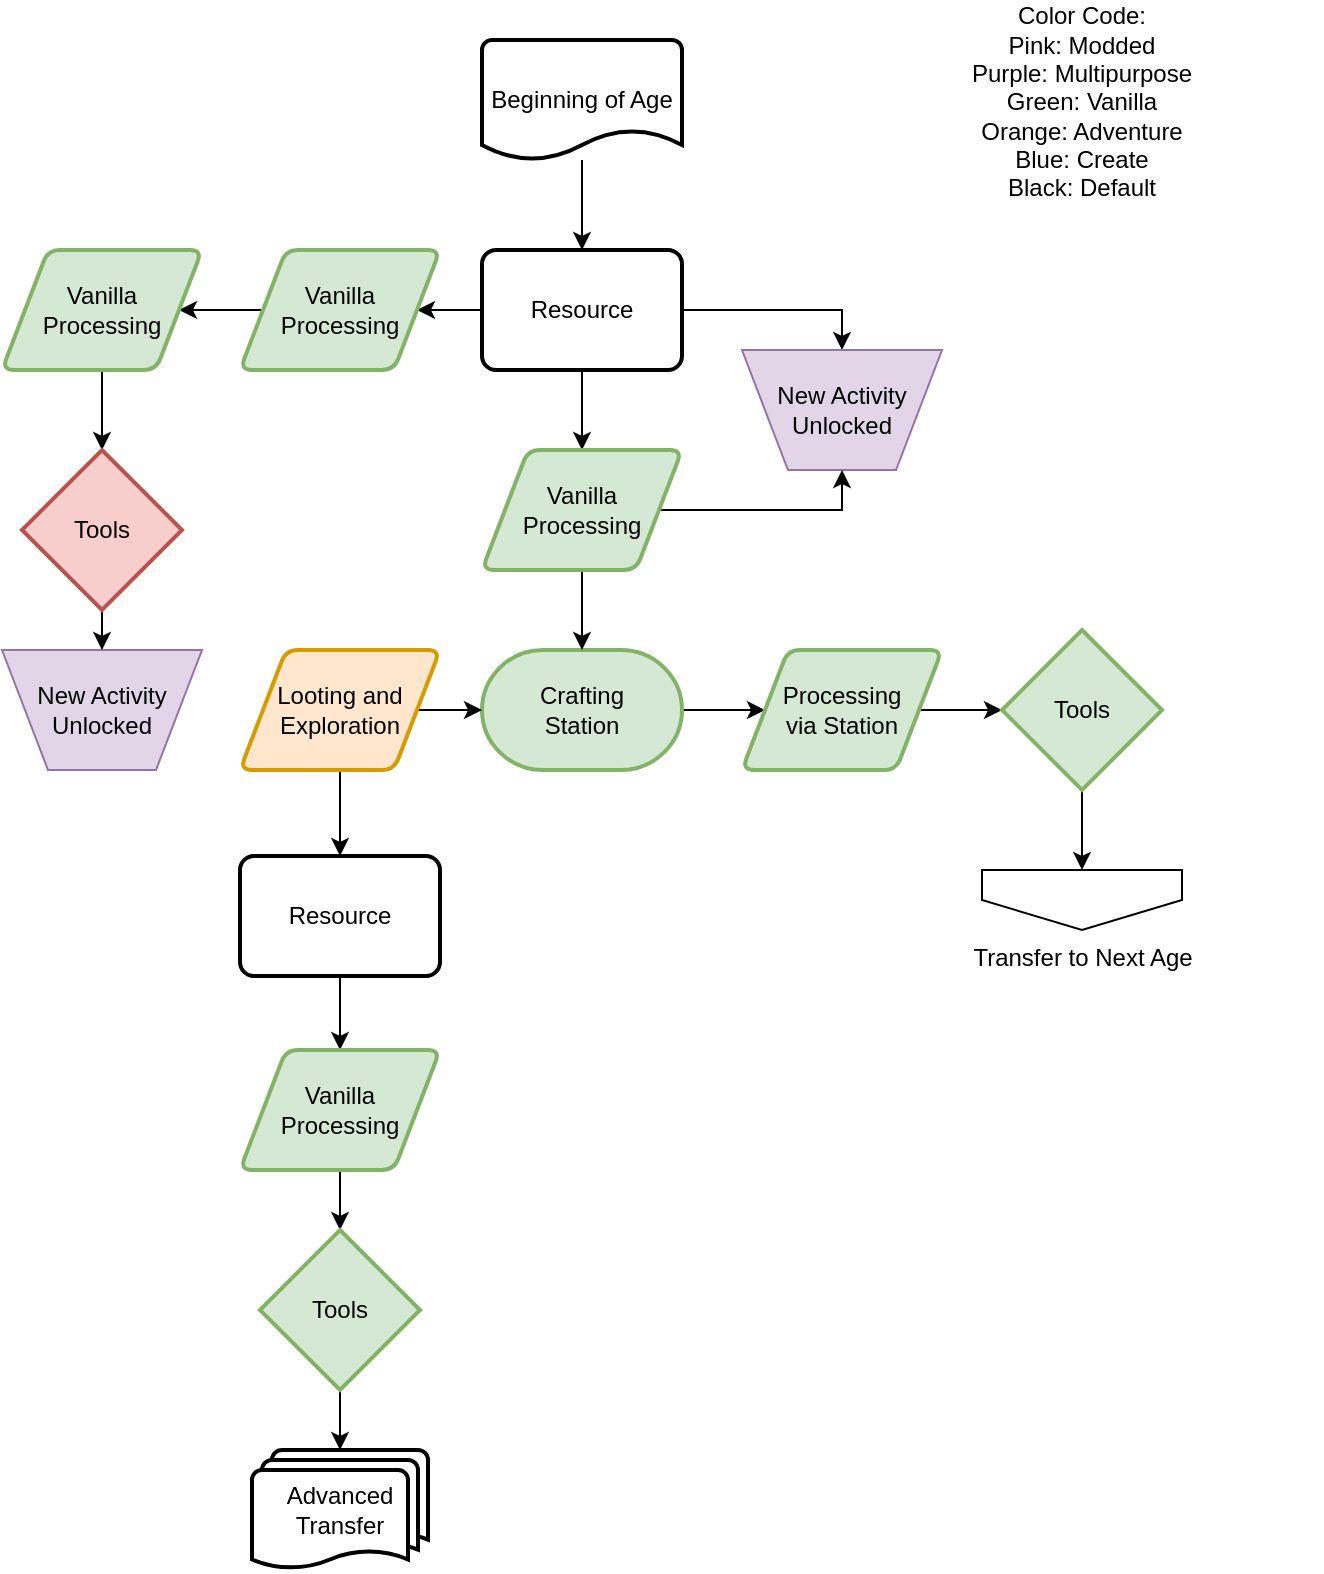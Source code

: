 <mxfile version="21.6.1" type="github" pages="7">
  <diagram id="jrwpJjfteTBtRHEWPzPA" name="Ruleset">
    <mxGraphModel dx="2284" dy="827" grid="1" gridSize="10" guides="1" tooltips="1" connect="1" arrows="1" fold="1" page="1" pageScale="1" pageWidth="850" pageHeight="1100" math="0" shadow="0">
      <root>
        <mxCell id="0" />
        <mxCell id="1" parent="0" />
        <mxCell id="yr818Em0JYh-j9DhfWbW-4" value="" style="edgeStyle=orthogonalEdgeStyle;rounded=0;orthogonalLoop=1;jettySize=auto;html=1;" parent="1" source="kn7PD-53Ynr1DFzxw3J9-1" target="yr818Em0JYh-j9DhfWbW-1" edge="1">
          <mxGeometry relative="1" as="geometry" />
        </mxCell>
        <mxCell id="yr818Em0JYh-j9DhfWbW-11" style="edgeStyle=orthogonalEdgeStyle;rounded=0;orthogonalLoop=1;jettySize=auto;html=1;entryX=0.5;entryY=0;entryDx=0;entryDy=0;" parent="1" source="kn7PD-53Ynr1DFzxw3J9-1" target="2mQaMntXSBWOOU5jBL3F-1" edge="1">
          <mxGeometry relative="1" as="geometry" />
        </mxCell>
        <mxCell id="CScfJ1ghl-95gO0qPuHC-3" style="edgeStyle=orthogonalEdgeStyle;rounded=0;orthogonalLoop=1;jettySize=auto;html=1;exitX=0;exitY=0.5;exitDx=0;exitDy=0;entryX=1;entryY=0.5;entryDx=0;entryDy=0;" parent="1" source="kn7PD-53Ynr1DFzxw3J9-1" target="CScfJ1ghl-95gO0qPuHC-2" edge="1">
          <mxGeometry relative="1" as="geometry" />
        </mxCell>
        <mxCell id="kn7PD-53Ynr1DFzxw3J9-1" value="Resource" style="rounded=1;whiteSpace=wrap;html=1;absoluteArcSize=1;arcSize=14;strokeWidth=2;" parent="1" vertex="1">
          <mxGeometry x="50" y="140" width="100" height="60" as="geometry" />
        </mxCell>
        <mxCell id="s8UntD37v0S1v3NfBxwZ-2" style="edgeStyle=orthogonalEdgeStyle;rounded=0;orthogonalLoop=1;jettySize=auto;html=1;" parent="1" source="hqtLyXIOB-26WxpZOX00-5" target="kn7PD-53Ynr1DFzxw3J9-1" edge="1">
          <mxGeometry relative="1" as="geometry" />
        </mxCell>
        <mxCell id="hqtLyXIOB-26WxpZOX00-5" value="Beginning of Age" style="strokeWidth=2;html=1;shape=mxgraph.flowchart.document2;whiteSpace=wrap;size=0.25;" parent="1" vertex="1">
          <mxGeometry x="50" y="35" width="100" height="60" as="geometry" />
        </mxCell>
        <mxCell id="s8UntD37v0S1v3NfBxwZ-1" value="Transfer to Next Age" style="verticalLabelPosition=bottom;verticalAlign=top;html=1;shape=offPageConnector;rounded=0;size=0.5;" parent="1" vertex="1">
          <mxGeometry x="300" y="450" width="100" height="30" as="geometry" />
        </mxCell>
        <mxCell id="yr818Em0JYh-j9DhfWbW-7" value="" style="edgeStyle=orthogonalEdgeStyle;rounded=0;orthogonalLoop=1;jettySize=auto;html=1;" parent="1" source="4rWX3KUOFH1uNvAEdd1c-1" target="yr818Em0JYh-j9DhfWbW-2" edge="1">
          <mxGeometry relative="1" as="geometry" />
        </mxCell>
        <mxCell id="4rWX3KUOFH1uNvAEdd1c-1" value="Crafting&lt;br&gt;Station" style="strokeWidth=2;html=1;shape=mxgraph.flowchart.terminator;whiteSpace=wrap;fillColor=#d5e8d4;strokeColor=#82b366;" parent="1" vertex="1">
          <mxGeometry x="50" y="340" width="100" height="60" as="geometry" />
        </mxCell>
        <mxCell id="4rWX3KUOFH1uNvAEdd1c-7" value="Color Code:&lt;br&gt;Pink: Modded&lt;br&gt;Purple: Multipurpose&lt;br&gt;Green: Vanilla&lt;br&gt;Orange: Adventure&lt;br&gt;Blue: Create&lt;br&gt;Black: Default" style="text;html=1;strokeColor=none;fillColor=none;align=center;verticalAlign=middle;whiteSpace=wrap;rounded=0;" parent="1" vertex="1">
          <mxGeometry x="230" y="51" width="240" height="30" as="geometry" />
        </mxCell>
        <mxCell id="15wN_CXoDOy8hIh3Y5kX-2" value="" style="edgeStyle=orthogonalEdgeStyle;rounded=0;orthogonalLoop=1;jettySize=auto;html=1;" parent="1" source="4rWX3KUOFH1uNvAEdd1c-10" target="15wN_CXoDOy8hIh3Y5kX-1" edge="1">
          <mxGeometry relative="1" as="geometry" />
        </mxCell>
        <mxCell id="4rWX3KUOFH1uNvAEdd1c-10" value="Resource" style="rounded=1;whiteSpace=wrap;html=1;absoluteArcSize=1;arcSize=14;strokeWidth=2;" parent="1" vertex="1">
          <mxGeometry x="-71" y="443" width="100" height="60" as="geometry" />
        </mxCell>
        <mxCell id="2mQaMntXSBWOOU5jBL3F-1" value="New Activity&lt;br&gt;Unlocked" style="verticalLabelPosition=middle;verticalAlign=middle;html=1;shape=trapezoid;perimeter=trapezoidPerimeter;whiteSpace=wrap;size=0.23;arcSize=10;flipV=1;labelPosition=center;align=center;fillColor=#e1d5e7;strokeColor=#9673a6;" parent="1" vertex="1">
          <mxGeometry x="180" y="190" width="100" height="60" as="geometry" />
        </mxCell>
        <mxCell id="yr818Em0JYh-j9DhfWbW-5" value="" style="edgeStyle=orthogonalEdgeStyle;rounded=0;orthogonalLoop=1;jettySize=auto;html=1;" parent="1" source="yr818Em0JYh-j9DhfWbW-1" target="4rWX3KUOFH1uNvAEdd1c-1" edge="1">
          <mxGeometry relative="1" as="geometry" />
        </mxCell>
        <mxCell id="yr818Em0JYh-j9DhfWbW-12" style="edgeStyle=orthogonalEdgeStyle;rounded=0;orthogonalLoop=1;jettySize=auto;html=1;entryX=0.5;entryY=1;entryDx=0;entryDy=0;" parent="1" source="yr818Em0JYh-j9DhfWbW-1" target="2mQaMntXSBWOOU5jBL3F-1" edge="1">
          <mxGeometry relative="1" as="geometry" />
        </mxCell>
        <mxCell id="yr818Em0JYh-j9DhfWbW-1" value="Vanilla&lt;br&gt;Processing" style="shape=parallelogram;html=1;strokeWidth=2;perimeter=parallelogramPerimeter;whiteSpace=wrap;rounded=1;arcSize=12;size=0.23;fillColor=#d5e8d4;strokeColor=#82b366;" parent="1" vertex="1">
          <mxGeometry x="50" y="240" width="100" height="60" as="geometry" />
        </mxCell>
        <mxCell id="yr818Em0JYh-j9DhfWbW-9" value="" style="edgeStyle=orthogonalEdgeStyle;rounded=0;orthogonalLoop=1;jettySize=auto;html=1;" parent="1" source="yr818Em0JYh-j9DhfWbW-2" target="yr818Em0JYh-j9DhfWbW-8" edge="1">
          <mxGeometry relative="1" as="geometry" />
        </mxCell>
        <mxCell id="yr818Em0JYh-j9DhfWbW-2" value="Processing&lt;br&gt;via Station" style="shape=parallelogram;html=1;strokeWidth=2;perimeter=parallelogramPerimeter;whiteSpace=wrap;rounded=1;arcSize=12;size=0.23;fillColor=#d5e8d4;strokeColor=#82b366;" parent="1" vertex="1">
          <mxGeometry x="180" y="340" width="100" height="60" as="geometry" />
        </mxCell>
        <mxCell id="yr818Em0JYh-j9DhfWbW-13" style="edgeStyle=orthogonalEdgeStyle;rounded=0;orthogonalLoop=1;jettySize=auto;html=1;exitX=1;exitY=0.5;exitDx=0;exitDy=0;" parent="1" source="yr818Em0JYh-j9DhfWbW-3" target="4rWX3KUOFH1uNvAEdd1c-1" edge="1">
          <mxGeometry relative="1" as="geometry" />
        </mxCell>
        <mxCell id="yr818Em0JYh-j9DhfWbW-15" value="" style="edgeStyle=orthogonalEdgeStyle;rounded=0;orthogonalLoop=1;jettySize=auto;html=1;" parent="1" source="yr818Em0JYh-j9DhfWbW-3" target="4rWX3KUOFH1uNvAEdd1c-10" edge="1">
          <mxGeometry relative="1" as="geometry" />
        </mxCell>
        <mxCell id="yr818Em0JYh-j9DhfWbW-3" value="Looting and&lt;br&gt;Exploration" style="shape=parallelogram;html=1;strokeWidth=2;perimeter=parallelogramPerimeter;whiteSpace=wrap;rounded=1;arcSize=12;size=0.23;fillColor=#ffe6cc;strokeColor=#d79b00;" parent="1" vertex="1">
          <mxGeometry x="-71" y="340" width="100" height="60" as="geometry" />
        </mxCell>
        <mxCell id="yr818Em0JYh-j9DhfWbW-14" value="" style="edgeStyle=orthogonalEdgeStyle;rounded=0;orthogonalLoop=1;jettySize=auto;html=1;" parent="1" source="yr818Em0JYh-j9DhfWbW-8" target="s8UntD37v0S1v3NfBxwZ-1" edge="1">
          <mxGeometry relative="1" as="geometry" />
        </mxCell>
        <mxCell id="yr818Em0JYh-j9DhfWbW-8" value="Tools" style="strokeWidth=2;html=1;shape=mxgraph.flowchart.decision;whiteSpace=wrap;fillColor=#d5e8d4;strokeColor=#82b366;" parent="1" vertex="1">
          <mxGeometry x="310" y="330" width="80" height="80" as="geometry" />
        </mxCell>
        <mxCell id="15wN_CXoDOy8hIh3Y5kX-4" value="" style="edgeStyle=orthogonalEdgeStyle;rounded=0;orthogonalLoop=1;jettySize=auto;html=1;" parent="1" source="15wN_CXoDOy8hIh3Y5kX-1" target="15wN_CXoDOy8hIh3Y5kX-3" edge="1">
          <mxGeometry relative="1" as="geometry" />
        </mxCell>
        <mxCell id="15wN_CXoDOy8hIh3Y5kX-1" value="Vanilla&lt;br&gt;Processing" style="shape=parallelogram;html=1;strokeWidth=2;perimeter=parallelogramPerimeter;whiteSpace=wrap;rounded=1;arcSize=12;size=0.23;fillColor=#d5e8d4;strokeColor=#82b366;" parent="1" vertex="1">
          <mxGeometry x="-71" y="540" width="100" height="60" as="geometry" />
        </mxCell>
        <mxCell id="15wN_CXoDOy8hIh3Y5kX-9" value="" style="edgeStyle=orthogonalEdgeStyle;rounded=0;orthogonalLoop=1;jettySize=auto;html=1;" parent="1" source="15wN_CXoDOy8hIh3Y5kX-3" target="15wN_CXoDOy8hIh3Y5kX-6" edge="1">
          <mxGeometry relative="1" as="geometry" />
        </mxCell>
        <mxCell id="15wN_CXoDOy8hIh3Y5kX-3" value="Tools" style="strokeWidth=2;html=1;shape=mxgraph.flowchart.decision;whiteSpace=wrap;fillColor=#d5e8d4;strokeColor=#82b366;" parent="1" vertex="1">
          <mxGeometry x="-61" y="630" width="80" height="80" as="geometry" />
        </mxCell>
        <mxCell id="15wN_CXoDOy8hIh3Y5kX-6" value="Advanced&lt;br&gt;Transfer" style="strokeWidth=2;html=1;shape=mxgraph.flowchart.multi-document;whiteSpace=wrap;" parent="1" vertex="1">
          <mxGeometry x="-65" y="740" width="88" height="60" as="geometry" />
        </mxCell>
        <mxCell id="CScfJ1ghl-95gO0qPuHC-8" style="edgeStyle=orthogonalEdgeStyle;rounded=0;orthogonalLoop=1;jettySize=auto;html=1;exitX=0;exitY=0.5;exitDx=0;exitDy=0;" parent="1" source="CScfJ1ghl-95gO0qPuHC-2" target="CScfJ1ghl-95gO0qPuHC-7" edge="1">
          <mxGeometry relative="1" as="geometry" />
        </mxCell>
        <mxCell id="CScfJ1ghl-95gO0qPuHC-2" value="Vanilla&lt;br&gt;Processing" style="shape=parallelogram;html=1;strokeWidth=2;perimeter=parallelogramPerimeter;whiteSpace=wrap;rounded=1;arcSize=12;size=0.23;fillColor=#d5e8d4;strokeColor=#82b366;" parent="1" vertex="1">
          <mxGeometry x="-71" y="140" width="100" height="60" as="geometry" />
        </mxCell>
        <mxCell id="CScfJ1ghl-95gO0qPuHC-12" value="" style="edgeStyle=orthogonalEdgeStyle;rounded=0;orthogonalLoop=1;jettySize=auto;html=1;" parent="1" source="CScfJ1ghl-95gO0qPuHC-7" edge="1">
          <mxGeometry relative="1" as="geometry">
            <mxPoint x="-140" y="240" as="targetPoint" />
          </mxGeometry>
        </mxCell>
        <mxCell id="CScfJ1ghl-95gO0qPuHC-7" value="Vanilla&lt;br&gt;Processing" style="shape=parallelogram;html=1;strokeWidth=2;perimeter=parallelogramPerimeter;whiteSpace=wrap;rounded=1;arcSize=12;size=0.23;fillColor=#d5e8d4;strokeColor=#82b366;" parent="1" vertex="1">
          <mxGeometry x="-190" y="140" width="100" height="60" as="geometry" />
        </mxCell>
        <mxCell id="CScfJ1ghl-95gO0qPuHC-16" style="edgeStyle=orthogonalEdgeStyle;rounded=0;orthogonalLoop=1;jettySize=auto;html=1;exitX=0.5;exitY=1;exitDx=0;exitDy=0;exitPerimeter=0;" parent="1" source="CScfJ1ghl-95gO0qPuHC-13" target="CScfJ1ghl-95gO0qPuHC-15" edge="1">
          <mxGeometry relative="1" as="geometry" />
        </mxCell>
        <mxCell id="CScfJ1ghl-95gO0qPuHC-13" value="Tools" style="strokeWidth=2;html=1;shape=mxgraph.flowchart.decision;whiteSpace=wrap;fillColor=#f8cecc;strokeColor=#b85450;" parent="1" vertex="1">
          <mxGeometry x="-180" y="240" width="80" height="80" as="geometry" />
        </mxCell>
        <mxCell id="CScfJ1ghl-95gO0qPuHC-15" value="New Activity&lt;br&gt;Unlocked" style="verticalLabelPosition=middle;verticalAlign=middle;html=1;shape=trapezoid;perimeter=trapezoidPerimeter;whiteSpace=wrap;size=0.23;arcSize=10;flipV=1;labelPosition=center;align=center;fillColor=#e1d5e7;strokeColor=#9673a6;" parent="1" vertex="1">
          <mxGeometry x="-190" y="340" width="100" height="60" as="geometry" />
        </mxCell>
      </root>
    </mxGraphModel>
  </diagram>
  <diagram name="Example" id="VDg8vBcqdKLpyeTQLxWP">
    <mxGraphModel dx="2284" dy="827" grid="1" gridSize="10" guides="1" tooltips="1" connect="1" arrows="1" fold="1" page="1" pageScale="1" pageWidth="850" pageHeight="1100" math="0" shadow="0">
      <root>
        <mxCell id="Fq_v1sztbsxoybZ-IFye-0" />
        <mxCell id="Fq_v1sztbsxoybZ-IFye-1" parent="Fq_v1sztbsxoybZ-IFye-0" />
        <mxCell id="Fq_v1sztbsxoybZ-IFye-2" value="" style="edgeStyle=orthogonalEdgeStyle;rounded=0;orthogonalLoop=1;jettySize=auto;html=1;" parent="Fq_v1sztbsxoybZ-IFye-1" source="Fq_v1sztbsxoybZ-IFye-5" target="Fq_v1sztbsxoybZ-IFye-17" edge="1">
          <mxGeometry relative="1" as="geometry" />
        </mxCell>
        <mxCell id="Fq_v1sztbsxoybZ-IFye-3" style="edgeStyle=orthogonalEdgeStyle;rounded=0;orthogonalLoop=1;jettySize=auto;html=1;entryX=0.5;entryY=0;entryDx=0;entryDy=0;" parent="Fq_v1sztbsxoybZ-IFye-1" source="Fq_v1sztbsxoybZ-IFye-5" target="Fq_v1sztbsxoybZ-IFye-14" edge="1">
          <mxGeometry relative="1" as="geometry" />
        </mxCell>
        <mxCell id="Fq_v1sztbsxoybZ-IFye-4" style="edgeStyle=orthogonalEdgeStyle;rounded=0;orthogonalLoop=1;jettySize=auto;html=1;exitX=0;exitY=0.5;exitDx=0;exitDy=0;entryX=1;entryY=0.5;entryDx=0;entryDy=0;" parent="Fq_v1sztbsxoybZ-IFye-1" source="Fq_v1sztbsxoybZ-IFye-5" target="Fq_v1sztbsxoybZ-IFye-31" edge="1">
          <mxGeometry relative="1" as="geometry" />
        </mxCell>
        <mxCell id="Fq_v1sztbsxoybZ-IFye-5" value="Fist" style="rounded=1;whiteSpace=wrap;html=1;absoluteArcSize=1;arcSize=14;strokeWidth=2;" parent="Fq_v1sztbsxoybZ-IFye-1" vertex="1">
          <mxGeometry x="50" y="140" width="100" height="60" as="geometry" />
        </mxCell>
        <mxCell id="Fq_v1sztbsxoybZ-IFye-6" style="edgeStyle=orthogonalEdgeStyle;rounded=0;orthogonalLoop=1;jettySize=auto;html=1;" parent="Fq_v1sztbsxoybZ-IFye-1" source="Fq_v1sztbsxoybZ-IFye-7" target="Fq_v1sztbsxoybZ-IFye-5" edge="1">
          <mxGeometry relative="1" as="geometry" />
        </mxCell>
        <mxCell id="Fq_v1sztbsxoybZ-IFye-7" value="Primal Age" style="strokeWidth=2;html=1;shape=mxgraph.flowchart.document2;whiteSpace=wrap;size=0.25;" parent="Fq_v1sztbsxoybZ-IFye-1" vertex="1">
          <mxGeometry x="50" y="35" width="100" height="60" as="geometry" />
        </mxCell>
        <mxCell id="Fq_v1sztbsxoybZ-IFye-8" value="Wood Age" style="verticalLabelPosition=bottom;verticalAlign=top;html=1;shape=offPageConnector;rounded=0;size=0.5;" parent="Fq_v1sztbsxoybZ-IFye-1" vertex="1">
          <mxGeometry x="300" y="450" width="100" height="30" as="geometry" />
        </mxCell>
        <mxCell id="Fq_v1sztbsxoybZ-IFye-9" value="" style="edgeStyle=orthogonalEdgeStyle;rounded=0;orthogonalLoop=1;jettySize=auto;html=1;" parent="Fq_v1sztbsxoybZ-IFye-1" source="Fq_v1sztbsxoybZ-IFye-10" target="Fq_v1sztbsxoybZ-IFye-19" edge="1">
          <mxGeometry relative="1" as="geometry" />
        </mxCell>
        <mxCell id="Fq_v1sztbsxoybZ-IFye-10" value="Crafting Table" style="strokeWidth=2;html=1;shape=mxgraph.flowchart.terminator;whiteSpace=wrap;fillColor=#d5e8d4;strokeColor=#82b366;" parent="Fq_v1sztbsxoybZ-IFye-1" vertex="1">
          <mxGeometry x="50" y="340" width="100" height="60" as="geometry" />
        </mxCell>
        <mxCell id="Fq_v1sztbsxoybZ-IFye-11" value="Color Code:&lt;br&gt;Pink: Modded&lt;br&gt;Purple: Multipurpose&lt;br&gt;Green: Vanilla&lt;br&gt;Orange: Adventure&lt;br&gt;Blue: Create&lt;br&gt;Black: Default" style="text;html=1;strokeColor=none;fillColor=none;align=center;verticalAlign=middle;whiteSpace=wrap;rounded=0;" parent="Fq_v1sztbsxoybZ-IFye-1" vertex="1">
          <mxGeometry x="230" y="51" width="240" height="30" as="geometry" />
        </mxCell>
        <mxCell id="ZvJobrNapb_K0r8-zyvN-1" style="edgeStyle=orthogonalEdgeStyle;rounded=0;orthogonalLoop=1;jettySize=auto;html=1;exitX=0.5;exitY=1;exitDx=0;exitDy=0;" parent="Fq_v1sztbsxoybZ-IFye-1" source="Fq_v1sztbsxoybZ-IFye-13" target="ZvJobrNapb_K0r8-zyvN-0" edge="1">
          <mxGeometry relative="1" as="geometry" />
        </mxCell>
        <mxCell id="yrQKhTCT_hIiajtbE9hx-9" style="edgeStyle=orthogonalEdgeStyle;rounded=0;orthogonalLoop=1;jettySize=auto;html=1;exitX=0.5;exitY=1;exitDx=0;exitDy=0;entryX=1;entryY=0.5;entryDx=0;entryDy=0;entryPerimeter=0;" edge="1" parent="Fq_v1sztbsxoybZ-IFye-1" source="Fq_v1sztbsxoybZ-IFye-13" target="yrQKhTCT_hIiajtbE9hx-7">
          <mxGeometry relative="1" as="geometry" />
        </mxCell>
        <mxCell id="Fq_v1sztbsxoybZ-IFye-13" value="Iron Ingot" style="rounded=1;whiteSpace=wrap;html=1;absoluteArcSize=1;arcSize=14;strokeWidth=2;" parent="Fq_v1sztbsxoybZ-IFye-1" vertex="1">
          <mxGeometry x="-70.5" y="440" width="100" height="60" as="geometry" />
        </mxCell>
        <mxCell id="Fq_v1sztbsxoybZ-IFye-14" value="Building" style="verticalLabelPosition=middle;verticalAlign=middle;html=1;shape=trapezoid;perimeter=trapezoidPerimeter;whiteSpace=wrap;size=0.23;arcSize=10;flipV=1;labelPosition=center;align=center;fillColor=#e1d5e7;strokeColor=#9673a6;" parent="Fq_v1sztbsxoybZ-IFye-1" vertex="1">
          <mxGeometry x="180" y="190" width="100" height="60" as="geometry" />
        </mxCell>
        <mxCell id="Fq_v1sztbsxoybZ-IFye-15" value="" style="edgeStyle=orthogonalEdgeStyle;rounded=0;orthogonalLoop=1;jettySize=auto;html=1;" parent="Fq_v1sztbsxoybZ-IFye-1" source="Fq_v1sztbsxoybZ-IFye-17" target="Fq_v1sztbsxoybZ-IFye-10" edge="1">
          <mxGeometry relative="1" as="geometry" />
        </mxCell>
        <mxCell id="Fq_v1sztbsxoybZ-IFye-16" style="edgeStyle=orthogonalEdgeStyle;rounded=0;orthogonalLoop=1;jettySize=auto;html=1;entryX=0.5;entryY=1;entryDx=0;entryDy=0;" parent="Fq_v1sztbsxoybZ-IFye-1" source="Fq_v1sztbsxoybZ-IFye-17" target="Fq_v1sztbsxoybZ-IFye-14" edge="1">
          <mxGeometry relative="1" as="geometry" />
        </mxCell>
        <mxCell id="Fq_v1sztbsxoybZ-IFye-17" value="Mining Tree" style="shape=parallelogram;html=1;strokeWidth=2;perimeter=parallelogramPerimeter;whiteSpace=wrap;rounded=1;arcSize=12;size=0.23;fillColor=#d5e8d4;strokeColor=#82b366;" parent="Fq_v1sztbsxoybZ-IFye-1" vertex="1">
          <mxGeometry x="50" y="240" width="100" height="60" as="geometry" />
        </mxCell>
        <mxCell id="Fq_v1sztbsxoybZ-IFye-18" value="" style="edgeStyle=orthogonalEdgeStyle;rounded=0;orthogonalLoop=1;jettySize=auto;html=1;" parent="Fq_v1sztbsxoybZ-IFye-1" source="Fq_v1sztbsxoybZ-IFye-19" target="Fq_v1sztbsxoybZ-IFye-24" edge="1">
          <mxGeometry relative="1" as="geometry" />
        </mxCell>
        <mxCell id="Fq_v1sztbsxoybZ-IFye-19" value="Craft via&lt;br&gt;Table" style="shape=parallelogram;html=1;strokeWidth=2;perimeter=parallelogramPerimeter;whiteSpace=wrap;rounded=1;arcSize=12;size=0.23;fillColor=#d5e8d4;strokeColor=#82b366;" parent="Fq_v1sztbsxoybZ-IFye-1" vertex="1">
          <mxGeometry x="180" y="340" width="100" height="60" as="geometry" />
        </mxCell>
        <mxCell id="Fq_v1sztbsxoybZ-IFye-20" style="edgeStyle=orthogonalEdgeStyle;rounded=0;orthogonalLoop=1;jettySize=auto;html=1;exitX=1;exitY=0.5;exitDx=0;exitDy=0;" parent="Fq_v1sztbsxoybZ-IFye-1" source="Fq_v1sztbsxoybZ-IFye-22" target="Fq_v1sztbsxoybZ-IFye-10" edge="1">
          <mxGeometry relative="1" as="geometry" />
        </mxCell>
        <mxCell id="Fq_v1sztbsxoybZ-IFye-21" value="" style="edgeStyle=orthogonalEdgeStyle;rounded=0;orthogonalLoop=1;jettySize=auto;html=1;" parent="Fq_v1sztbsxoybZ-IFye-1" source="Fq_v1sztbsxoybZ-IFye-22" target="Fq_v1sztbsxoybZ-IFye-13" edge="1">
          <mxGeometry relative="1" as="geometry" />
        </mxCell>
        <mxCell id="Fq_v1sztbsxoybZ-IFye-22" value="Looting and&lt;br&gt;Exploration" style="shape=parallelogram;html=1;strokeWidth=2;perimeter=parallelogramPerimeter;whiteSpace=wrap;rounded=1;arcSize=12;size=0.23;fillColor=#ffe6cc;strokeColor=#d79b00;" parent="Fq_v1sztbsxoybZ-IFye-1" vertex="1">
          <mxGeometry x="-71" y="340" width="100" height="60" as="geometry" />
        </mxCell>
        <mxCell id="Fq_v1sztbsxoybZ-IFye-23" value="" style="edgeStyle=orthogonalEdgeStyle;rounded=0;orthogonalLoop=1;jettySize=auto;html=1;" parent="Fq_v1sztbsxoybZ-IFye-1" source="Fq_v1sztbsxoybZ-IFye-24" target="Fq_v1sztbsxoybZ-IFye-8" edge="1">
          <mxGeometry relative="1" as="geometry" />
        </mxCell>
        <mxCell id="Fq_v1sztbsxoybZ-IFye-24" value="Wooden&lt;br&gt;Tools" style="strokeWidth=2;html=1;shape=mxgraph.flowchart.decision;whiteSpace=wrap;fillColor=#d5e8d4;strokeColor=#82b366;" parent="Fq_v1sztbsxoybZ-IFye-1" vertex="1">
          <mxGeometry x="310" y="330" width="80" height="80" as="geometry" />
        </mxCell>
        <mxCell id="Fq_v1sztbsxoybZ-IFye-25" value="" style="edgeStyle=orthogonalEdgeStyle;rounded=0;orthogonalLoop=1;jettySize=auto;html=1;" parent="Fq_v1sztbsxoybZ-IFye-1" source="Fq_v1sztbsxoybZ-IFye-26" target="Fq_v1sztbsxoybZ-IFye-28" edge="1">
          <mxGeometry relative="1" as="geometry" />
        </mxCell>
        <mxCell id="Fq_v1sztbsxoybZ-IFye-26" value="Crafting via&lt;br&gt;Table" style="shape=parallelogram;html=1;strokeWidth=2;perimeter=parallelogramPerimeter;whiteSpace=wrap;rounded=1;arcSize=12;size=0.23;fillColor=#d5e8d4;strokeColor=#82b366;" parent="Fq_v1sztbsxoybZ-IFye-1" vertex="1">
          <mxGeometry x="-139.5" y="690" width="100" height="60" as="geometry" />
        </mxCell>
        <mxCell id="Fq_v1sztbsxoybZ-IFye-27" value="" style="edgeStyle=orthogonalEdgeStyle;rounded=0;orthogonalLoop=1;jettySize=auto;html=1;" parent="Fq_v1sztbsxoybZ-IFye-1" source="Fq_v1sztbsxoybZ-IFye-28" target="Fq_v1sztbsxoybZ-IFye-29" edge="1">
          <mxGeometry relative="1" as="geometry" />
        </mxCell>
        <mxCell id="Fq_v1sztbsxoybZ-IFye-28" value="Iron&lt;br&gt;Bucket" style="strokeWidth=2;html=1;shape=mxgraph.flowchart.decision;whiteSpace=wrap;fillColor=#d5e8d4;strokeColor=#82b366;" parent="Fq_v1sztbsxoybZ-IFye-1" vertex="1">
          <mxGeometry x="-60.5" y="777" width="80" height="80" as="geometry" />
        </mxCell>
        <mxCell id="Fq_v1sztbsxoybZ-IFye-29" value="Iron Age" style="strokeWidth=2;html=1;shape=mxgraph.flowchart.multi-document;whiteSpace=wrap;" parent="Fq_v1sztbsxoybZ-IFye-1" vertex="1">
          <mxGeometry x="-64.5" y="887" width="88" height="60" as="geometry" />
        </mxCell>
        <mxCell id="yrQKhTCT_hIiajtbE9hx-2" style="edgeStyle=orthogonalEdgeStyle;rounded=0;orthogonalLoop=1;jettySize=auto;html=1;exitX=0.5;exitY=0;exitDx=0;exitDy=0;entryX=0.5;entryY=1;entryDx=0;entryDy=0;entryPerimeter=0;" edge="1" parent="Fq_v1sztbsxoybZ-IFye-1" source="Fq_v1sztbsxoybZ-IFye-31" target="yrQKhTCT_hIiajtbE9hx-0">
          <mxGeometry relative="1" as="geometry" />
        </mxCell>
        <mxCell id="Fq_v1sztbsxoybZ-IFye-31" value="Sifting&lt;br&gt;for Flint" style="shape=parallelogram;html=1;strokeWidth=2;perimeter=parallelogramPerimeter;whiteSpace=wrap;rounded=1;arcSize=12;size=0.23;fillColor=#d5e8d4;strokeColor=#82b366;" parent="Fq_v1sztbsxoybZ-IFye-1" vertex="1">
          <mxGeometry x="-71" y="140" width="100" height="60" as="geometry" />
        </mxCell>
        <mxCell id="Fq_v1sztbsxoybZ-IFye-32" value="" style="edgeStyle=orthogonalEdgeStyle;rounded=0;orthogonalLoop=1;jettySize=auto;html=1;" parent="Fq_v1sztbsxoybZ-IFye-1" source="Fq_v1sztbsxoybZ-IFye-33" edge="1">
          <mxGeometry relative="1" as="geometry">
            <mxPoint x="-140" y="240" as="targetPoint" />
          </mxGeometry>
        </mxCell>
        <mxCell id="Fq_v1sztbsxoybZ-IFye-33" value="Crafting via&lt;br&gt;Table" style="shape=parallelogram;html=1;strokeWidth=2;perimeter=parallelogramPerimeter;whiteSpace=wrap;rounded=1;arcSize=12;size=0.23;fillColor=#d5e8d4;strokeColor=#82b366;" parent="Fq_v1sztbsxoybZ-IFye-1" vertex="1">
          <mxGeometry x="-190" y="36" width="100" height="60" as="geometry" />
        </mxCell>
        <mxCell id="Fq_v1sztbsxoybZ-IFye-34" style="edgeStyle=orthogonalEdgeStyle;rounded=0;orthogonalLoop=1;jettySize=auto;html=1;exitX=0.5;exitY=1;exitDx=0;exitDy=0;exitPerimeter=0;" parent="Fq_v1sztbsxoybZ-IFye-1" source="Fq_v1sztbsxoybZ-IFye-35" target="Fq_v1sztbsxoybZ-IFye-36" edge="1">
          <mxGeometry relative="1" as="geometry" />
        </mxCell>
        <mxCell id="Fq_v1sztbsxoybZ-IFye-35" value="Flint Knife" style="strokeWidth=2;html=1;shape=mxgraph.flowchart.decision;whiteSpace=wrap;fillColor=#f8cecc;strokeColor=#b85450;" parent="Fq_v1sztbsxoybZ-IFye-1" vertex="1">
          <mxGeometry x="-180" y="240" width="80" height="80" as="geometry" />
        </mxCell>
        <mxCell id="Fq_v1sztbsxoybZ-IFye-36" value="Scavenging" style="verticalLabelPosition=middle;verticalAlign=middle;html=1;shape=trapezoid;perimeter=trapezoidPerimeter;whiteSpace=wrap;size=0.23;arcSize=10;flipV=1;labelPosition=center;align=center;fillColor=#f8cecc;strokeColor=#b85450;" parent="Fq_v1sztbsxoybZ-IFye-1" vertex="1">
          <mxGeometry x="-190" y="340" width="100" height="60" as="geometry" />
        </mxCell>
        <mxCell id="ZvJobrNapb_K0r8-zyvN-2" style="edgeStyle=orthogonalEdgeStyle;rounded=0;orthogonalLoop=1;jettySize=auto;html=1;exitX=0.5;exitY=1;exitDx=0;exitDy=0;" parent="Fq_v1sztbsxoybZ-IFye-1" source="ZvJobrNapb_K0r8-zyvN-0" target="Fq_v1sztbsxoybZ-IFye-28" edge="1">
          <mxGeometry relative="1" as="geometry">
            <Array as="points">
              <mxPoint x="50.5" y="767" />
              <mxPoint x="-19.5" y="767" />
              <mxPoint x="-19.5" y="757" />
              <mxPoint x="-20.5" y="757" />
            </Array>
          </mxGeometry>
        </mxCell>
        <mxCell id="ZvJobrNapb_K0r8-zyvN-0" value="Automated&lt;br&gt;Crafting" style="shape=parallelogram;html=1;strokeWidth=2;perimeter=parallelogramPerimeter;whiteSpace=wrap;rounded=1;arcSize=12;size=0.23;fillColor=#dae8fc;strokeColor=#6c8ebf;" parent="Fq_v1sztbsxoybZ-IFye-1" vertex="1">
          <mxGeometry x="-2.5" y="690" width="100" height="60" as="geometry" />
        </mxCell>
        <mxCell id="yrQKhTCT_hIiajtbE9hx-6" style="edgeStyle=orthogonalEdgeStyle;rounded=0;orthogonalLoop=1;jettySize=auto;html=1;exitX=0;exitY=0.5;exitDx=0;exitDy=0;exitPerimeter=0;entryX=1;entryY=0.5;entryDx=0;entryDy=0;" edge="1" parent="Fq_v1sztbsxoybZ-IFye-1" source="yrQKhTCT_hIiajtbE9hx-0" target="Fq_v1sztbsxoybZ-IFye-33">
          <mxGeometry relative="1" as="geometry" />
        </mxCell>
        <mxCell id="yrQKhTCT_hIiajtbE9hx-0" value="Crafting Table" style="strokeWidth=2;html=1;shape=mxgraph.flowchart.terminator;whiteSpace=wrap;fillColor=#d5e8d4;strokeColor=#82b366;" vertex="1" parent="Fq_v1sztbsxoybZ-IFye-1">
          <mxGeometry x="-71" y="36" width="100" height="60" as="geometry" />
        </mxCell>
        <mxCell id="yrQKhTCT_hIiajtbE9hx-10" style="edgeStyle=orthogonalEdgeStyle;rounded=0;orthogonalLoop=1;jettySize=auto;html=1;exitX=0.5;exitY=1;exitDx=0;exitDy=0;exitPerimeter=0;entryX=0.5;entryY=0;entryDx=0;entryDy=0;" edge="1" parent="Fq_v1sztbsxoybZ-IFye-1" source="yrQKhTCT_hIiajtbE9hx-7" target="Fq_v1sztbsxoybZ-IFye-26">
          <mxGeometry relative="1" as="geometry" />
        </mxCell>
        <mxCell id="yrQKhTCT_hIiajtbE9hx-7" value="Crafting Table" style="strokeWidth=2;html=1;shape=mxgraph.flowchart.terminator;whiteSpace=wrap;fillColor=#d5e8d4;strokeColor=#82b366;" vertex="1" parent="Fq_v1sztbsxoybZ-IFye-1">
          <mxGeometry x="-139.5" y="565" width="100" height="60" as="geometry" />
        </mxCell>
      </root>
    </mxGraphModel>
  </diagram>
  <diagram id="C5RBs43oDa-KdzZeNtuy" name="Primal Age">
    <mxGraphModel dx="1434" dy="827" grid="1" gridSize="10" guides="1" tooltips="1" connect="1" arrows="1" fold="1" page="1" pageScale="1" pageWidth="827" pageHeight="1169" math="0" shadow="0">
      <root>
        <mxCell id="WIyWlLk6GJQsqaUBKTNV-0" />
        <mxCell id="WIyWlLk6GJQsqaUBKTNV-1" parent="WIyWlLk6GJQsqaUBKTNV-0" />
        <mxCell id="TUnPEZxrtdir9Y8ssUcF-16" style="edgeStyle=orthogonalEdgeStyle;rounded=0;orthogonalLoop=1;jettySize=auto;html=1;" parent="WIyWlLk6GJQsqaUBKTNV-1" source="TUnPEZxrtdir9Y8ssUcF-7" target="TUnPEZxrtdir9Y8ssUcF-15" edge="1">
          <mxGeometry relative="1" as="geometry" />
        </mxCell>
        <mxCell id="TUnPEZxrtdir9Y8ssUcF-7" value="Mine Tree" style="shape=parallelogram;html=1;strokeWidth=2;perimeter=parallelogramPerimeter;whiteSpace=wrap;rounded=1;arcSize=12;size=0.23;fillColor=#d5e8d4;strokeColor=#82b366;" parent="WIyWlLk6GJQsqaUBKTNV-1" vertex="1">
          <mxGeometry x="190" y="130" width="100" height="60" as="geometry" />
        </mxCell>
        <mxCell id="TUnPEZxrtdir9Y8ssUcF-14" style="edgeStyle=orthogonalEdgeStyle;rounded=0;orthogonalLoop=1;jettySize=auto;html=1;entryX=0;entryY=0.5;entryDx=0;entryDy=0;" parent="WIyWlLk6GJQsqaUBKTNV-1" target="TUnPEZxrtdir9Y8ssUcF-7" edge="1">
          <mxGeometry relative="1" as="geometry">
            <mxPoint x="150" y="160" as="sourcePoint" />
          </mxGeometry>
        </mxCell>
        <mxCell id="TUnPEZxrtdir9Y8ssUcF-8" value="Fist" style="rounded=1;whiteSpace=wrap;html=1;absoluteArcSize=1;arcSize=14;strokeWidth=2;" parent="WIyWlLk6GJQsqaUBKTNV-1" vertex="1">
          <mxGeometry x="50" y="131" width="100" height="60" as="geometry" />
        </mxCell>
        <mxCell id="TUnPEZxrtdir9Y8ssUcF-22" style="edgeStyle=orthogonalEdgeStyle;rounded=0;orthogonalLoop=1;jettySize=auto;html=1;" parent="WIyWlLk6GJQsqaUBKTNV-1" source="TUnPEZxrtdir9Y8ssUcF-15" target="TUnPEZxrtdir9Y8ssUcF-21" edge="1">
          <mxGeometry relative="1" as="geometry" />
        </mxCell>
        <mxCell id="TUnPEZxrtdir9Y8ssUcF-24" style="edgeStyle=orthogonalEdgeStyle;rounded=0;orthogonalLoop=1;jettySize=auto;html=1;entryX=0.5;entryY=0;entryDx=0;entryDy=0;entryPerimeter=0;" parent="WIyWlLk6GJQsqaUBKTNV-1" source="TUnPEZxrtdir9Y8ssUcF-15" target="TUnPEZxrtdir9Y8ssUcF-26" edge="1">
          <mxGeometry relative="1" as="geometry">
            <mxPoint x="380" y="220" as="targetPoint" />
          </mxGeometry>
        </mxCell>
        <mxCell id="TUnPEZxrtdir9Y8ssUcF-15" value="Wood Logs and Planks" style="rounded=1;whiteSpace=wrap;html=1;absoluteArcSize=1;arcSize=14;strokeWidth=2;" parent="WIyWlLk6GJQsqaUBKTNV-1" vertex="1">
          <mxGeometry x="330" y="130" width="100" height="60" as="geometry" />
        </mxCell>
        <mxCell id="TUnPEZxrtdir9Y8ssUcF-21" value="Building" style="verticalLabelPosition=middle;verticalAlign=middle;html=1;shape=trapezoid;perimeter=trapezoidPerimeter;whiteSpace=wrap;size=0.23;arcSize=10;flipV=1;labelPosition=center;align=center;fillColor=#e1d5e7;strokeColor=#9673a6;" parent="WIyWlLk6GJQsqaUBKTNV-1" vertex="1">
          <mxGeometry x="330" y="30" width="100" height="60" as="geometry" />
        </mxCell>
        <mxCell id="aLaiZHSWCH5QiMXgDfpi-1" value="" style="edgeStyle=orthogonalEdgeStyle;rounded=0;orthogonalLoop=1;jettySize=auto;html=1;" edge="1" parent="WIyWlLk6GJQsqaUBKTNV-1" source="TUnPEZxrtdir9Y8ssUcF-26" target="aLaiZHSWCH5QiMXgDfpi-0">
          <mxGeometry relative="1" as="geometry" />
        </mxCell>
        <mxCell id="TUnPEZxrtdir9Y8ssUcF-26" value="Crafting Table" style="strokeWidth=2;html=1;shape=mxgraph.flowchart.terminator;whiteSpace=wrap;fillColor=#d5e8d4;strokeColor=#82b366;" parent="WIyWlLk6GJQsqaUBKTNV-1" vertex="1">
          <mxGeometry x="330" y="234" width="100" height="60" as="geometry" />
        </mxCell>
        <mxCell id="TUnPEZxrtdir9Y8ssUcF-29" value="Wood Age" style="verticalLabelPosition=bottom;verticalAlign=top;html=1;shape=offPageConnector;rounded=0;size=0.5;" parent="WIyWlLk6GJQsqaUBKTNV-1" vertex="1">
          <mxGeometry x="49" y="440" width="100" height="30" as="geometry" />
        </mxCell>
        <mxCell id="rqoB-beHNtHRgi_8MHBE-1" style="edgeStyle=orthogonalEdgeStyle;rounded=0;orthogonalLoop=1;jettySize=auto;html=1;exitX=0.5;exitY=1;exitDx=0;exitDy=0;exitPerimeter=0;entryX=0;entryY=0.5;entryDx=0;entryDy=0;" edge="1" parent="WIyWlLk6GJQsqaUBKTNV-1" source="AMu0uZ72_yeFPPcX2n52-0">
          <mxGeometry relative="1" as="geometry">
            <mxPoint x="98.5" y="304" as="sourcePoint" />
            <mxPoint x="190" y="370" as="targetPoint" />
            <Array as="points">
              <mxPoint x="99" y="304" />
              <mxPoint x="99" y="370" />
            </Array>
          </mxGeometry>
        </mxCell>
        <mxCell id="rqoB-beHNtHRgi_8MHBE-2" style="edgeStyle=orthogonalEdgeStyle;rounded=0;orthogonalLoop=1;jettySize=auto;html=1;exitX=0.5;exitY=1;exitDx=0;exitDy=0;exitPerimeter=0;entryX=0.5;entryY=0;entryDx=0;entryDy=0;" edge="1" parent="WIyWlLk6GJQsqaUBKTNV-1" source="AMu0uZ72_yeFPPcX2n52-0" target="TUnPEZxrtdir9Y8ssUcF-29">
          <mxGeometry relative="1" as="geometry" />
        </mxCell>
        <mxCell id="AMu0uZ72_yeFPPcX2n52-0" value="Wooden&lt;br&gt;Tools" style="strokeWidth=2;html=1;shape=mxgraph.flowchart.decision;whiteSpace=wrap;fillColor=#d5e8d4;strokeColor=#82b366;" vertex="1" parent="WIyWlLk6GJQsqaUBKTNV-1">
          <mxGeometry x="60" y="224" width="80" height="80" as="geometry" />
        </mxCell>
        <mxCell id="aLaiZHSWCH5QiMXgDfpi-2" value="" style="edgeStyle=orthogonalEdgeStyle;rounded=0;orthogonalLoop=1;jettySize=auto;html=1;" edge="1" parent="WIyWlLk6GJQsqaUBKTNV-1" source="aLaiZHSWCH5QiMXgDfpi-0" target="AMu0uZ72_yeFPPcX2n52-0">
          <mxGeometry relative="1" as="geometry" />
        </mxCell>
        <mxCell id="aLaiZHSWCH5QiMXgDfpi-0" value="Crafting via&lt;br&gt;Table" style="shape=parallelogram;html=1;strokeWidth=2;perimeter=parallelogramPerimeter;whiteSpace=wrap;rounded=1;arcSize=12;size=0.23;fillColor=#d5e8d4;strokeColor=#82b366;" vertex="1" parent="WIyWlLk6GJQsqaUBKTNV-1">
          <mxGeometry x="180" y="234" width="100" height="60" as="geometry" />
        </mxCell>
        <mxCell id="6-hFVQmoBUhUFmdP98JA-1" value="" style="edgeStyle=orthogonalEdgeStyle;rounded=0;orthogonalLoop=1;jettySize=auto;html=1;" edge="1" parent="WIyWlLk6GJQsqaUBKTNV-1" source="6-hFVQmoBUhUFmdP98JA-0" target="TUnPEZxrtdir9Y8ssUcF-8">
          <mxGeometry relative="1" as="geometry" />
        </mxCell>
        <mxCell id="6-hFVQmoBUhUFmdP98JA-0" value="Primal Age" style="strokeWidth=2;html=1;shape=mxgraph.flowchart.document2;whiteSpace=wrap;size=0.25;" vertex="1" parent="WIyWlLk6GJQsqaUBKTNV-1">
          <mxGeometry x="50" y="30" width="100" height="60" as="geometry" />
        </mxCell>
        <mxCell id="rqoB-beHNtHRgi_8MHBE-0" value="Agriculture" style="verticalLabelPosition=middle;verticalAlign=middle;html=1;shape=trapezoid;perimeter=trapezoidPerimeter;whiteSpace=wrap;size=0.23;arcSize=10;flipV=1;labelPosition=center;align=center;fillColor=#e1d5e7;strokeColor=#9673a6;" vertex="1" parent="WIyWlLk6GJQsqaUBKTNV-1">
          <mxGeometry x="180" y="340" width="100" height="60" as="geometry" />
        </mxCell>
      </root>
    </mxGraphModel>
  </diagram>
  <diagram id="JUyDz2Itm9JIY_unAilU" name="Wood Age">
    <mxGraphModel dx="1434" dy="827" grid="1" gridSize="10" guides="1" tooltips="1" connect="1" arrows="1" fold="1" page="1" pageScale="1" pageWidth="850" pageHeight="1100" math="0" shadow="0">
      <root>
        <mxCell id="0" />
        <mxCell id="1" parent="0" />
        <mxCell id="D64ATujMNLEaOtsv1cPj-3" value="" style="edgeStyle=orthogonalEdgeStyle;rounded=0;orthogonalLoop=1;jettySize=auto;html=1;" edge="1" parent="1" source="cwv2Tb8R-BlYpYCRF7B6-1" target="D64ATujMNLEaOtsv1cPj-1">
          <mxGeometry relative="1" as="geometry" />
        </mxCell>
        <mxCell id="cwv2Tb8R-BlYpYCRF7B6-1" value="Wood Age" style="strokeWidth=2;html=1;shape=mxgraph.flowchart.document2;whiteSpace=wrap;size=0.25;" parent="1" vertex="1">
          <mxGeometry x="120" y="30" width="100" height="60" as="geometry" />
        </mxCell>
        <mxCell id="D64ATujMNLEaOtsv1cPj-5" value="" style="edgeStyle=orthogonalEdgeStyle;rounded=0;orthogonalLoop=1;jettySize=auto;html=1;" edge="1" parent="1" source="m49W_S0irrk17wPfg841-2" target="m49W_S0irrk17wPfg841-4">
          <mxGeometry relative="1" as="geometry" />
        </mxCell>
        <mxCell id="m49W_S0irrk17wPfg841-2" value="Mining" style="shape=parallelogram;html=1;strokeWidth=2;perimeter=parallelogramPerimeter;whiteSpace=wrap;rounded=1;arcSize=12;size=0.23;fillColor=#d5e8d4;strokeColor=#82b366;" parent="1" vertex="1">
          <mxGeometry x="240" y="136" width="100" height="60" as="geometry" />
        </mxCell>
        <mxCell id="NHfSLtDOziNg8CyLq-sh-1" value="" style="edgeStyle=orthogonalEdgeStyle;rounded=0;orthogonalLoop=1;jettySize=auto;html=1;" edge="1" parent="1" source="m49W_S0irrk17wPfg841-4" target="t5IqT4NF5Nuy-s3Whxur-1">
          <mxGeometry relative="1" as="geometry" />
        </mxCell>
        <mxCell id="m49W_S0irrk17wPfg841-4" value="Cobblestone" style="rounded=1;whiteSpace=wrap;html=1;absoluteArcSize=1;arcSize=14;strokeWidth=2;" parent="1" vertex="1">
          <mxGeometry x="370" y="136" width="100" height="60" as="geometry" />
        </mxCell>
        <mxCell id="D64ATujMNLEaOtsv1cPj-4" value="" style="edgeStyle=orthogonalEdgeStyle;rounded=0;orthogonalLoop=1;jettySize=auto;html=1;" edge="1" parent="1" source="D64ATujMNLEaOtsv1cPj-1" target="m49W_S0irrk17wPfg841-2">
          <mxGeometry relative="1" as="geometry" />
        </mxCell>
        <mxCell id="cRKR_uMFKz1i0aCFhXn5-3" style="edgeStyle=orthogonalEdgeStyle;rounded=0;orthogonalLoop=1;jettySize=auto;html=1;exitX=0.5;exitY=1;exitDx=0;exitDy=0;exitPerimeter=0;" edge="1" parent="1" source="D64ATujMNLEaOtsv1cPj-1">
          <mxGeometry relative="1" as="geometry">
            <mxPoint x="170" y="236" as="targetPoint" />
          </mxGeometry>
        </mxCell>
        <mxCell id="D64ATujMNLEaOtsv1cPj-1" value="Wooden&lt;br&gt;Tools" style="strokeWidth=2;html=1;shape=mxgraph.flowchart.decision;whiteSpace=wrap;fillColor=#d5e8d4;strokeColor=#82b366;" vertex="1" parent="1">
          <mxGeometry x="130" y="126" width="80" height="80" as="geometry" />
        </mxCell>
        <mxCell id="NHfSLtDOziNg8CyLq-sh-2" value="" style="edgeStyle=orthogonalEdgeStyle;rounded=0;orthogonalLoop=1;jettySize=auto;html=1;" edge="1" parent="1" source="t5IqT4NF5Nuy-s3Whxur-1" target="t5IqT4NF5Nuy-s3Whxur-2">
          <mxGeometry relative="1" as="geometry" />
        </mxCell>
        <mxCell id="t5IqT4NF5Nuy-s3Whxur-1" value="Crafting Table" style="strokeWidth=2;html=1;shape=mxgraph.flowchart.terminator;whiteSpace=wrap;fillColor=#d5e8d4;strokeColor=#82b366;" vertex="1" parent="1">
          <mxGeometry x="370" y="236" width="100" height="60" as="geometry" />
        </mxCell>
        <mxCell id="NHfSLtDOziNg8CyLq-sh-3" style="edgeStyle=orthogonalEdgeStyle;rounded=0;orthogonalLoop=1;jettySize=auto;html=1;exitX=0.5;exitY=1;exitDx=0;exitDy=0;" edge="1" parent="1" source="t5IqT4NF5Nuy-s3Whxur-2" target="t5IqT4NF5Nuy-s3Whxur-4">
          <mxGeometry relative="1" as="geometry" />
        </mxCell>
        <mxCell id="t5IqT4NF5Nuy-s3Whxur-2" value="Crafting via&lt;br&gt;Table" style="shape=parallelogram;html=1;strokeWidth=2;perimeter=parallelogramPerimeter;whiteSpace=wrap;rounded=1;arcSize=12;size=0.23;fillColor=#d5e8d4;strokeColor=#82b366;" vertex="1" parent="1">
          <mxGeometry x="370" y="328" width="100" height="60" as="geometry" />
        </mxCell>
        <mxCell id="cRKR_uMFKz1i0aCFhXn5-2" style="edgeStyle=orthogonalEdgeStyle;rounded=0;orthogonalLoop=1;jettySize=auto;html=1;exitX=0.5;exitY=1;exitDx=0;exitDy=0;exitPerimeter=0;entryX=0.5;entryY=0;entryDx=0;entryDy=0;" edge="1" parent="1" source="t5IqT4NF5Nuy-s3Whxur-4" target="cRKR_uMFKz1i0aCFhXn5-1">
          <mxGeometry relative="1" as="geometry" />
        </mxCell>
        <mxCell id="t5IqT4NF5Nuy-s3Whxur-4" value="Stone&lt;br&gt;Tools" style="strokeWidth=2;html=1;shape=mxgraph.flowchart.decision;whiteSpace=wrap;fillColor=#d5e8d4;strokeColor=#82b366;" vertex="1" parent="1">
          <mxGeometry x="380" y="413" width="80" height="80" as="geometry" />
        </mxCell>
        <mxCell id="cRKR_uMFKz1i0aCFhXn5-1" value="Stone Age" style="verticalLabelPosition=bottom;verticalAlign=top;html=1;shape=offPageConnector;rounded=0;size=0.5;" vertex="1" parent="1">
          <mxGeometry x="370" y="519" width="100" height="30" as="geometry" />
        </mxCell>
        <mxCell id="rW7ep1J19pfhTrcCgtdW-1" style="edgeStyle=orthogonalEdgeStyle;rounded=0;orthogonalLoop=1;jettySize=auto;html=1;exitX=0.5;exitY=1;exitDx=0;exitDy=0;entryX=0.5;entryY=0;entryDx=0;entryDy=0;" edge="1" parent="1" source="nKg-lyjmgahcf9k4eii_-1" target="TeOGO6p2s6-B9uN1qp0X-1">
          <mxGeometry relative="1" as="geometry" />
        </mxCell>
        <mxCell id="rW7ep1J19pfhTrcCgtdW-3" style="edgeStyle=orthogonalEdgeStyle;rounded=0;orthogonalLoop=1;jettySize=auto;html=1;exitX=0.5;exitY=1;exitDx=0;exitDy=0;entryX=0.5;entryY=0;entryDx=0;entryDy=0;" edge="1" parent="1" source="nKg-lyjmgahcf9k4eii_-1" target="rW7ep1J19pfhTrcCgtdW-2">
          <mxGeometry relative="1" as="geometry" />
        </mxCell>
        <mxCell id="bkBZnoMeTgk4mh57eidQ-2" style="edgeStyle=orthogonalEdgeStyle;rounded=0;orthogonalLoop=1;jettySize=auto;html=1;exitX=1;exitY=0.5;exitDx=0;exitDy=0;entryX=0;entryY=0.5;entryDx=0;entryDy=0;" edge="1" parent="1" source="nKg-lyjmgahcf9k4eii_-1" target="bkBZnoMeTgk4mh57eidQ-1">
          <mxGeometry relative="1" as="geometry" />
        </mxCell>
        <mxCell id="nKg-lyjmgahcf9k4eii_-1" value="Looting and&lt;br&gt;Exploration" style="shape=parallelogram;html=1;strokeWidth=2;perimeter=parallelogramPerimeter;whiteSpace=wrap;rounded=1;arcSize=12;size=0.23;fillColor=#ffe6cc;strokeColor=#d79b00;" vertex="1" parent="1">
          <mxGeometry x="120" y="236" width="100" height="60" as="geometry" />
        </mxCell>
        <mxCell id="TeOGO6p2s6-B9uN1qp0X-3" value="" style="edgeStyle=orthogonalEdgeStyle;rounded=0;orthogonalLoop=1;jettySize=auto;html=1;" edge="1" parent="1" source="TeOGO6p2s6-B9uN1qp0X-1" target="TeOGO6p2s6-B9uN1qp0X-2">
          <mxGeometry relative="1" as="geometry" />
        </mxCell>
        <mxCell id="TeOGO6p2s6-B9uN1qp0X-1" value="Iron Ingots" style="rounded=1;whiteSpace=wrap;html=1;absoluteArcSize=1;arcSize=14;strokeWidth=2;" vertex="1" parent="1">
          <mxGeometry x="50" y="336" width="100" height="60" as="geometry" />
        </mxCell>
        <mxCell id="TeOGO6p2s6-B9uN1qp0X-5" style="edgeStyle=orthogonalEdgeStyle;rounded=0;orthogonalLoop=1;jettySize=auto;html=1;exitX=0.5;exitY=1;exitDx=0;exitDy=0;exitPerimeter=0;entryX=0.5;entryY=0;entryDx=0;entryDy=0;" edge="1" parent="1" source="TeOGO6p2s6-B9uN1qp0X-2" target="TeOGO6p2s6-B9uN1qp0X-4">
          <mxGeometry relative="1" as="geometry" />
        </mxCell>
        <mxCell id="TeOGO6p2s6-B9uN1qp0X-2" value="Crafting Table" style="strokeWidth=2;html=1;shape=mxgraph.flowchart.terminator;whiteSpace=wrap;fillColor=#d5e8d4;strokeColor=#82b366;" vertex="1" parent="1">
          <mxGeometry x="120" y="421" width="100" height="60" as="geometry" />
        </mxCell>
        <mxCell id="NcMDcpeAU2M6Qe2EIlB6-5" style="edgeStyle=orthogonalEdgeStyle;rounded=0;orthogonalLoop=1;jettySize=auto;html=1;exitX=1;exitY=0.5;exitDx=0;exitDy=0;entryX=0.5;entryY=0;entryDx=0;entryDy=0;entryPerimeter=0;" edge="1" parent="1">
          <mxGeometry relative="1" as="geometry">
            <mxPoint x="208.5" y="540" as="sourcePoint" />
            <mxPoint x="240" y="589" as="targetPoint" />
          </mxGeometry>
        </mxCell>
        <mxCell id="NcMDcpeAU2M6Qe2EIlB6-6" style="edgeStyle=orthogonalEdgeStyle;rounded=0;orthogonalLoop=1;jettySize=auto;html=1;exitX=0;exitY=0.5;exitDx=0;exitDy=0;entryX=0.5;entryY=0;entryDx=0;entryDy=0;entryPerimeter=0;" edge="1" parent="1">
          <mxGeometry relative="1" as="geometry">
            <mxPoint x="130" y="540" as="sourcePoint" />
            <mxPoint x="98.5" y="589" as="targetPoint" />
          </mxGeometry>
        </mxCell>
        <mxCell id="TeOGO6p2s6-B9uN1qp0X-4" value="Crafting via&lt;br&gt;Table" style="shape=parallelogram;html=1;strokeWidth=2;perimeter=parallelogramPerimeter;whiteSpace=wrap;rounded=1;arcSize=12;size=0.23;fillColor=#d5e8d4;strokeColor=#82b366;" vertex="1" parent="1">
          <mxGeometry x="120" y="511" width="100" height="60" as="geometry" />
        </mxCell>
        <mxCell id="TeOGO6p2s6-B9uN1qp0X-7" value="Iron Age" style="strokeWidth=2;html=1;shape=mxgraph.flowchart.multi-document;whiteSpace=wrap;" vertex="1" parent="1">
          <mxGeometry x="56" y="696" width="88" height="60" as="geometry" />
        </mxCell>
        <mxCell id="rW7ep1J19pfhTrcCgtdW-4" style="edgeStyle=orthogonalEdgeStyle;rounded=0;orthogonalLoop=1;jettySize=auto;html=1;exitX=0.5;exitY=1;exitDx=0;exitDy=0;entryX=0.5;entryY=0;entryDx=0;entryDy=0;entryPerimeter=0;" edge="1" parent="1" source="rW7ep1J19pfhTrcCgtdW-2" target="TeOGO6p2s6-B9uN1qp0X-2">
          <mxGeometry relative="1" as="geometry" />
        </mxCell>
        <mxCell id="QntHP6s_Zg75mErerwAC-4" style="edgeStyle=orthogonalEdgeStyle;rounded=0;orthogonalLoop=1;jettySize=auto;html=1;exitX=1;exitY=0.5;exitDx=0;exitDy=0;entryX=0.5;entryY=0;entryDx=0;entryDy=0;entryPerimeter=0;" edge="1" parent="1" source="rW7ep1J19pfhTrcCgtdW-2" target="QntHP6s_Zg75mErerwAC-2">
          <mxGeometry relative="1" as="geometry" />
        </mxCell>
        <mxCell id="rW7ep1J19pfhTrcCgtdW-2" value="Diamonds" style="rounded=1;whiteSpace=wrap;html=1;absoluteArcSize=1;arcSize=14;strokeWidth=2;" vertex="1" parent="1">
          <mxGeometry x="190" y="336" width="100" height="60" as="geometry" />
        </mxCell>
        <mxCell id="rW7ep1J19pfhTrcCgtdW-5" value="Diamond&lt;br&gt;Age" style="strokeWidth=2;html=1;shape=mxgraph.flowchart.multi-document;whiteSpace=wrap;" vertex="1" parent="1">
          <mxGeometry x="196" y="696" width="88" height="60" as="geometry" />
        </mxCell>
        <mxCell id="NcMDcpeAU2M6Qe2EIlB6-8" value="" style="edgeStyle=orthogonalEdgeStyle;rounded=0;orthogonalLoop=1;jettySize=auto;html=1;" edge="1" parent="1" source="NcMDcpeAU2M6Qe2EIlB6-3" target="TeOGO6p2s6-B9uN1qp0X-7">
          <mxGeometry relative="1" as="geometry" />
        </mxCell>
        <mxCell id="NcMDcpeAU2M6Qe2EIlB6-3" value="Iron Tools" style="strokeWidth=2;html=1;shape=mxgraph.flowchart.decision;whiteSpace=wrap;fillColor=#d5e8d4;strokeColor=#82b366;" vertex="1" parent="1">
          <mxGeometry x="60" y="590" width="80" height="80" as="geometry" />
        </mxCell>
        <mxCell id="NcMDcpeAU2M6Qe2EIlB6-7" value="" style="edgeStyle=orthogonalEdgeStyle;rounded=0;orthogonalLoop=1;jettySize=auto;html=1;" edge="1" parent="1" source="NcMDcpeAU2M6Qe2EIlB6-4" target="rW7ep1J19pfhTrcCgtdW-5">
          <mxGeometry relative="1" as="geometry" />
        </mxCell>
        <mxCell id="NcMDcpeAU2M6Qe2EIlB6-4" value="Diamond&lt;br&gt;Tools" style="strokeWidth=2;html=1;shape=mxgraph.flowchart.decision;whiteSpace=wrap;fillColor=#d5e8d4;strokeColor=#82b366;" vertex="1" parent="1">
          <mxGeometry x="200" y="590" width="80" height="80" as="geometry" />
        </mxCell>
        <mxCell id="bkBZnoMeTgk4mh57eidQ-1" value="Enchants" style="rounded=1;whiteSpace=wrap;html=1;absoluteArcSize=1;arcSize=14;strokeWidth=2;" vertex="1" parent="1">
          <mxGeometry x="240" y="236" width="100" height="60" as="geometry" />
        </mxCell>
        <mxCell id="bkBZnoMeTgk4mh57eidQ-4" value="Enchanting" style="verticalLabelPosition=middle;verticalAlign=middle;html=1;shape=trapezoid;perimeter=trapezoidPerimeter;whiteSpace=wrap;size=0.23;arcSize=10;flipV=1;labelPosition=center;align=center;fillColor=#e1d5e7;strokeColor=#9673a6;" vertex="1" parent="1">
          <mxGeometry x="370" y="620" width="100" height="60" as="geometry" />
        </mxCell>
        <mxCell id="QntHP6s_Zg75mErerwAC-1" value="" style="edgeStyle=orthogonalEdgeStyle;rounded=0;orthogonalLoop=1;jettySize=auto;html=1;" edge="1" parent="1" source="QntHP6s_Zg75mErerwAC-2" target="QntHP6s_Zg75mErerwAC-3">
          <mxGeometry relative="1" as="geometry" />
        </mxCell>
        <mxCell id="QntHP6s_Zg75mErerwAC-2" value="Crafting Table" style="strokeWidth=2;html=1;shape=mxgraph.flowchart.terminator;whiteSpace=wrap;fillColor=#d5e8d4;strokeColor=#82b366;" vertex="1" parent="1">
          <mxGeometry x="260" y="421" width="100" height="60" as="geometry" />
        </mxCell>
        <mxCell id="QntHP6s_Zg75mErerwAC-5" style="edgeStyle=orthogonalEdgeStyle;rounded=0;orthogonalLoop=1;jettySize=auto;html=1;exitX=0.5;exitY=1;exitDx=0;exitDy=0;entryX=0.5;entryY=0;entryDx=0;entryDy=0;" edge="1" parent="1" source="QntHP6s_Zg75mErerwAC-3" target="bkBZnoMeTgk4mh57eidQ-4">
          <mxGeometry relative="1" as="geometry" />
        </mxCell>
        <mxCell id="QntHP6s_Zg75mErerwAC-3" value="Crafting via&lt;br&gt;Table" style="shape=parallelogram;html=1;strokeWidth=2;perimeter=parallelogramPerimeter;whiteSpace=wrap;rounded=1;arcSize=12;size=0.23;fillColor=#d5e8d4;strokeColor=#82b366;" vertex="1" parent="1">
          <mxGeometry x="260" y="511" width="100" height="60" as="geometry" />
        </mxCell>
      </root>
    </mxGraphModel>
  </diagram>
  <diagram id="aGl43K7PUo-qBKneEUkn" name="Stone Age">
    <mxGraphModel dx="2284" dy="827" grid="1" gridSize="10" guides="1" tooltips="1" connect="1" arrows="1" fold="1" page="1" pageScale="1" pageWidth="850" pageHeight="1100" math="0" shadow="0">
      <root>
        <mxCell id="0" />
        <mxCell id="1" parent="0" />
        <mxCell id="IRBMxOmmML5l9NMeAmRD-2" value="" style="edgeStyle=orthogonalEdgeStyle;rounded=0;orthogonalLoop=1;jettySize=auto;html=1;" edge="1" parent="1" source="zLLRrkXLJKn_S_J5uaU5-1" target="IRBMxOmmML5l9NMeAmRD-1">
          <mxGeometry relative="1" as="geometry" />
        </mxCell>
        <mxCell id="zLLRrkXLJKn_S_J5uaU5-1" value="Stone Age" style="strokeWidth=2;html=1;shape=mxgraph.flowchart.document2;whiteSpace=wrap;size=0.25;" vertex="1" parent="1">
          <mxGeometry x="50" y="40" width="100" height="60" as="geometry" />
        </mxCell>
        <mxCell id="FI1nyvUTJXDB3TqUFwlz-3" value="" style="edgeStyle=orthogonalEdgeStyle;rounded=0;orthogonalLoop=1;jettySize=auto;html=1;" edge="1" parent="1" source="IRBMxOmmML5l9NMeAmRD-1" target="FI1nyvUTJXDB3TqUFwlz-2">
          <mxGeometry relative="1" as="geometry" />
        </mxCell>
        <mxCell id="D43KrYn5_ibU2tg-idnx-2" value="" style="edgeStyle=orthogonalEdgeStyle;rounded=0;orthogonalLoop=1;jettySize=auto;html=1;" edge="1" parent="1" source="IRBMxOmmML5l9NMeAmRD-1" target="D43KrYn5_ibU2tg-idnx-1">
          <mxGeometry relative="1" as="geometry" />
        </mxCell>
        <mxCell id="IRBMxOmmML5l9NMeAmRD-1" value="Stone&lt;br&gt;Tools" style="strokeWidth=2;html=1;shape=mxgraph.flowchart.decision;whiteSpace=wrap;fillColor=#d5e8d4;strokeColor=#82b366;" vertex="1" parent="1">
          <mxGeometry x="60" y="130" width="80" height="80" as="geometry" />
        </mxCell>
        <mxCell id="DcLC5AHz66bZMpPKTBSM-2" style="edgeStyle=orthogonalEdgeStyle;rounded=0;orthogonalLoop=1;jettySize=auto;html=1;exitX=1;exitY=0.5;exitDx=0;exitDy=0;entryX=0;entryY=0.5;entryDx=0;entryDy=0;" edge="1" parent="1" source="FI1nyvUTJXDB3TqUFwlz-2" target="DcLC5AHz66bZMpPKTBSM-1">
          <mxGeometry relative="1" as="geometry" />
        </mxCell>
        <mxCell id="DcLC5AHz66bZMpPKTBSM-9" value="" style="edgeStyle=orthogonalEdgeStyle;rounded=0;orthogonalLoop=1;jettySize=auto;html=1;" edge="1" parent="1" source="FI1nyvUTJXDB3TqUFwlz-2" target="DcLC5AHz66bZMpPKTBSM-8">
          <mxGeometry relative="1" as="geometry" />
        </mxCell>
        <mxCell id="FI1nyvUTJXDB3TqUFwlz-2" value="Mining" style="shape=parallelogram;html=1;strokeWidth=2;perimeter=parallelogramPerimeter;whiteSpace=wrap;rounded=1;arcSize=12;size=0.23;fillColor=#d5e8d4;strokeColor=#82b366;" vertex="1" parent="1">
          <mxGeometry x="180" y="140" width="100" height="60" as="geometry" />
        </mxCell>
        <mxCell id="DcLC5AHz66bZMpPKTBSM-5" value="" style="edgeStyle=orthogonalEdgeStyle;rounded=0;orthogonalLoop=1;jettySize=auto;html=1;" edge="1" parent="1" source="DcLC5AHz66bZMpPKTBSM-1" target="DcLC5AHz66bZMpPKTBSM-4">
          <mxGeometry relative="1" as="geometry" />
        </mxCell>
        <mxCell id="hhD7D-LzHkBnfZIKzeoH-5" value="" style="edgeStyle=orthogonalEdgeStyle;rounded=0;orthogonalLoop=1;jettySize=auto;html=1;" edge="1" parent="1" source="DcLC5AHz66bZMpPKTBSM-1" target="hhD7D-LzHkBnfZIKzeoH-3">
          <mxGeometry relative="1" as="geometry" />
        </mxCell>
        <mxCell id="DcLC5AHz66bZMpPKTBSM-1" value="Coal" style="rounded=1;whiteSpace=wrap;html=1;absoluteArcSize=1;arcSize=14;strokeWidth=2;" vertex="1" parent="1">
          <mxGeometry x="320" y="140" width="100" height="60" as="geometry" />
        </mxCell>
        <mxCell id="DcLC5AHz66bZMpPKTBSM-4" value="Smelting" style="verticalLabelPosition=middle;verticalAlign=middle;html=1;shape=trapezoid;perimeter=trapezoidPerimeter;whiteSpace=wrap;size=0.23;arcSize=10;flipV=1;labelPosition=center;align=center;fillColor=#d5e8d4;strokeColor=#82b366;" vertex="1" parent="1">
          <mxGeometry x="320" y="40" width="100" height="60" as="geometry" />
        </mxCell>
        <mxCell id="hhD7D-LzHkBnfZIKzeoH-6" value="" style="edgeStyle=orthogonalEdgeStyle;rounded=0;orthogonalLoop=1;jettySize=auto;html=1;" edge="1" parent="1" source="DcLC5AHz66bZMpPKTBSM-8" target="hhD7D-LzHkBnfZIKzeoH-3">
          <mxGeometry relative="1" as="geometry" />
        </mxCell>
        <mxCell id="DcLC5AHz66bZMpPKTBSM-8" value="Iron Ore" style="rounded=1;whiteSpace=wrap;html=1;absoluteArcSize=1;arcSize=14;strokeWidth=2;" vertex="1" parent="1">
          <mxGeometry x="180" y="250" width="100" height="60" as="geometry" />
        </mxCell>
        <mxCell id="iRce3AYfPEz6YNJdTqwe-4" value="" style="edgeStyle=orthogonalEdgeStyle;rounded=0;orthogonalLoop=1;jettySize=auto;html=1;" edge="1" parent="1" source="DcLC5AHz66bZMpPKTBSM-10" target="iRce3AYfPEz6YNJdTqwe-2">
          <mxGeometry relative="1" as="geometry" />
        </mxCell>
        <mxCell id="DcLC5AHz66bZMpPKTBSM-10" value="Smelting via&lt;br&gt;Furnace" style="shape=parallelogram;html=1;strokeWidth=2;perimeter=parallelogramPerimeter;whiteSpace=wrap;rounded=1;arcSize=12;size=0.23;fillColor=#d5e8d4;strokeColor=#82b366;" vertex="1" parent="1">
          <mxGeometry x="460" y="250" width="100" height="60" as="geometry" />
        </mxCell>
        <mxCell id="hhD7D-LzHkBnfZIKzeoH-4" value="" style="edgeStyle=orthogonalEdgeStyle;rounded=0;orthogonalLoop=1;jettySize=auto;html=1;" edge="1" parent="1" source="hhD7D-LzHkBnfZIKzeoH-3" target="DcLC5AHz66bZMpPKTBSM-10">
          <mxGeometry relative="1" as="geometry" />
        </mxCell>
        <mxCell id="hhD7D-LzHkBnfZIKzeoH-3" value="Furnace" style="strokeWidth=2;html=1;shape=mxgraph.flowchart.terminator;whiteSpace=wrap;fillColor=#d5e8d4;strokeColor=#82b366;" vertex="1" parent="1">
          <mxGeometry x="320" y="250" width="100" height="60" as="geometry" />
        </mxCell>
        <mxCell id="D43KrYn5_ibU2tg-idnx-6" value="" style="edgeStyle=orthogonalEdgeStyle;rounded=0;orthogonalLoop=1;jettySize=auto;html=1;" edge="1" parent="1" source="iRce3AYfPEz6YNJdTqwe-2" target="iRce3AYfPEz6YNJdTqwe-5">
          <mxGeometry relative="1" as="geometry" />
        </mxCell>
        <mxCell id="iRce3AYfPEz6YNJdTqwe-2" value="Iron Ingots" style="rounded=1;whiteSpace=wrap;html=1;absoluteArcSize=1;arcSize=14;strokeWidth=2;" vertex="1" parent="1">
          <mxGeometry x="460" y="140" width="100" height="60" as="geometry" />
        </mxCell>
        <mxCell id="D43KrYn5_ibU2tg-idnx-8" value="" style="edgeStyle=orthogonalEdgeStyle;rounded=0;orthogonalLoop=1;jettySize=auto;html=1;" edge="1" parent="1" source="iRce3AYfPEz6YNJdTqwe-5" target="D43KrYn5_ibU2tg-idnx-7">
          <mxGeometry relative="1" as="geometry" />
        </mxCell>
        <mxCell id="iRce3AYfPEz6YNJdTqwe-5" value="Crafting Table" style="strokeWidth=2;html=1;shape=mxgraph.flowchart.terminator;whiteSpace=wrap;fillColor=#d5e8d4;strokeColor=#82b366;" vertex="1" parent="1">
          <mxGeometry x="600" y="140" width="100" height="60" as="geometry" />
        </mxCell>
        <mxCell id="ahGcdxhKv9Pi7sIGywRP-3" value="" style="edgeStyle=orthogonalEdgeStyle;rounded=0;orthogonalLoop=1;jettySize=auto;html=1;" edge="1" parent="1" source="iRce3AYfPEz6YNJdTqwe-7" target="ahGcdxhKv9Pi7sIGywRP-1">
          <mxGeometry relative="1" as="geometry" />
        </mxCell>
        <mxCell id="ahGcdxhKv9Pi7sIGywRP-5" value="" style="edgeStyle=orthogonalEdgeStyle;rounded=0;orthogonalLoop=1;jettySize=auto;html=1;" edge="1" parent="1" source="iRce3AYfPEz6YNJdTqwe-7" target="ahGcdxhKv9Pi7sIGywRP-4">
          <mxGeometry relative="1" as="geometry" />
        </mxCell>
        <mxCell id="iRce3AYfPEz6YNJdTqwe-7" value="Iron Bucket" style="strokeWidth=2;html=1;shape=mxgraph.flowchart.decision;whiteSpace=wrap;fillColor=#d5e8d4;strokeColor=#82b366;" vertex="1" parent="1">
          <mxGeometry x="470" y="350" width="80" height="80" as="geometry" />
        </mxCell>
        <mxCell id="ahGcdxhKv9Pi7sIGywRP-2" value="" style="edgeStyle=orthogonalEdgeStyle;rounded=0;orthogonalLoop=1;jettySize=auto;html=1;" edge="1" parent="1" source="iRce3AYfPEz6YNJdTqwe-8" target="ahGcdxhKv9Pi7sIGywRP-1">
          <mxGeometry relative="1" as="geometry" />
        </mxCell>
        <mxCell id="iRce3AYfPEz6YNJdTqwe-8" value="Iron Tools" style="strokeWidth=2;html=1;shape=mxgraph.flowchart.decision;whiteSpace=wrap;fillColor=#d5e8d4;strokeColor=#82b366;" vertex="1" parent="1">
          <mxGeometry x="610" y="470" width="80" height="80" as="geometry" />
        </mxCell>
        <mxCell id="ahGcdxhKv9Pi7sIGywRP-1" value="Iron Age" style="verticalLabelPosition=bottom;verticalAlign=top;html=1;shape=offPageConnector;rounded=0;size=0.5;" vertex="1" parent="1">
          <mxGeometry x="460" y="495" width="100" height="30" as="geometry" />
        </mxCell>
        <mxCell id="ahGcdxhKv9Pi7sIGywRP-4" value="Industrial&lt;br&gt;Agriculture" style="verticalLabelPosition=middle;verticalAlign=middle;html=1;shape=trapezoid;perimeter=trapezoidPerimeter;whiteSpace=wrap;size=0.23;arcSize=10;flipV=1;labelPosition=center;align=center;fillColor=#e1d5e7;strokeColor=#9673a6;" vertex="1" parent="1">
          <mxGeometry x="320" y="360" width="100" height="60" as="geometry" />
        </mxCell>
        <mxCell id="D43KrYn5_ibU2tg-idnx-3" value="" style="edgeStyle=orthogonalEdgeStyle;rounded=0;orthogonalLoop=1;jettySize=auto;html=1;" edge="1" parent="1" source="D43KrYn5_ibU2tg-idnx-1" target="DcLC5AHz66bZMpPKTBSM-8">
          <mxGeometry relative="1" as="geometry" />
        </mxCell>
        <mxCell id="D43KrYn5_ibU2tg-idnx-5" style="edgeStyle=orthogonalEdgeStyle;rounded=0;orthogonalLoop=1;jettySize=auto;html=1;exitX=0.5;exitY=1;exitDx=0;exitDy=0;entryX=0.5;entryY=0;entryDx=0;entryDy=0;" edge="1" parent="1" source="D43KrYn5_ibU2tg-idnx-1" target="D43KrYn5_ibU2tg-idnx-4">
          <mxGeometry relative="1" as="geometry" />
        </mxCell>
        <mxCell id="D43KrYn5_ibU2tg-idnx-13" style="edgeStyle=orthogonalEdgeStyle;rounded=0;orthogonalLoop=1;jettySize=auto;html=1;exitX=0.5;exitY=1;exitDx=0;exitDy=0;entryX=0.5;entryY=0;entryDx=0;entryDy=0;" edge="1" parent="1" source="D43KrYn5_ibU2tg-idnx-1" target="D43KrYn5_ibU2tg-idnx-12">
          <mxGeometry relative="1" as="geometry" />
        </mxCell>
        <mxCell id="dSiYi4f-dJLmNsaBDEuh-2" value="" style="edgeStyle=orthogonalEdgeStyle;rounded=0;orthogonalLoop=1;jettySize=auto;html=1;" edge="1" parent="1" source="D43KrYn5_ibU2tg-idnx-1" target="dSiYi4f-dJLmNsaBDEuh-1">
          <mxGeometry relative="1" as="geometry" />
        </mxCell>
        <mxCell id="D43KrYn5_ibU2tg-idnx-1" value="Looting and&lt;br&gt;Exploration" style="shape=parallelogram;html=1;strokeWidth=2;perimeter=parallelogramPerimeter;whiteSpace=wrap;rounded=1;arcSize=12;size=0.23;fillColor=#ffe6cc;strokeColor=#d79b00;" vertex="1" parent="1">
          <mxGeometry x="50" y="250" width="100" height="60" as="geometry" />
        </mxCell>
        <mxCell id="D43KrYn5_ibU2tg-idnx-11" style="edgeStyle=orthogonalEdgeStyle;rounded=0;orthogonalLoop=1;jettySize=auto;html=1;exitX=0.5;exitY=1;exitDx=0;exitDy=0;entryX=0;entryY=0.5;entryDx=0;entryDy=0;" edge="1" parent="1" source="D43KrYn5_ibU2tg-idnx-4" target="ahGcdxhKv9Pi7sIGywRP-1">
          <mxGeometry relative="1" as="geometry" />
        </mxCell>
        <mxCell id="D43KrYn5_ibU2tg-idnx-4" value="Iron Ingots" style="rounded=1;whiteSpace=wrap;html=1;absoluteArcSize=1;arcSize=14;strokeWidth=2;" vertex="1" parent="1">
          <mxGeometry x="180" y="360" width="100" height="60" as="geometry" />
        </mxCell>
        <mxCell id="D43KrYn5_ibU2tg-idnx-9" style="edgeStyle=orthogonalEdgeStyle;rounded=0;orthogonalLoop=1;jettySize=auto;html=1;exitX=0.5;exitY=1;exitDx=0;exitDy=0;entryX=0.5;entryY=0;entryDx=0;entryDy=0;entryPerimeter=0;" edge="1" parent="1" source="D43KrYn5_ibU2tg-idnx-7" target="iRce3AYfPEz6YNJdTqwe-8">
          <mxGeometry relative="1" as="geometry" />
        </mxCell>
        <mxCell id="D43KrYn5_ibU2tg-idnx-10" style="edgeStyle=orthogonalEdgeStyle;rounded=0;orthogonalLoop=1;jettySize=auto;html=1;exitX=0.5;exitY=1;exitDx=0;exitDy=0;entryX=1;entryY=0.5;entryDx=0;entryDy=0;entryPerimeter=0;" edge="1" parent="1" source="D43KrYn5_ibU2tg-idnx-7" target="iRce3AYfPEz6YNJdTqwe-7">
          <mxGeometry relative="1" as="geometry" />
        </mxCell>
        <mxCell id="Cc3p3hVIsC1hMuSZoE1U-2" style="edgeStyle=orthogonalEdgeStyle;rounded=0;orthogonalLoop=1;jettySize=auto;html=1;exitX=0.5;exitY=1;exitDx=0;exitDy=0;entryX=0;entryY=0.5;entryDx=0;entryDy=0;entryPerimeter=0;" edge="1" parent="1" source="D43KrYn5_ibU2tg-idnx-7" target="Cc3p3hVIsC1hMuSZoE1U-1">
          <mxGeometry relative="1" as="geometry" />
        </mxCell>
        <mxCell id="D43KrYn5_ibU2tg-idnx-7" value="Crafting via&lt;br&gt;Table" style="shape=parallelogram;html=1;strokeWidth=2;perimeter=parallelogramPerimeter;whiteSpace=wrap;rounded=1;arcSize=12;size=0.23;fillColor=#d5e8d4;strokeColor=#82b366;" vertex="1" parent="1">
          <mxGeometry x="600" y="250" width="100" height="60" as="geometry" />
        </mxCell>
        <mxCell id="D43KrYn5_ibU2tg-idnx-15" value="" style="edgeStyle=orthogonalEdgeStyle;rounded=0;orthogonalLoop=1;jettySize=auto;html=1;" edge="1" parent="1" source="D43KrYn5_ibU2tg-idnx-12" target="D43KrYn5_ibU2tg-idnx-14">
          <mxGeometry relative="1" as="geometry" />
        </mxCell>
        <mxCell id="U2t0k7MDa3fmSEkaZosd-6" value="" style="edgeStyle=orthogonalEdgeStyle;rounded=0;orthogonalLoop=1;jettySize=auto;html=1;" edge="1" parent="1" source="D43KrYn5_ibU2tg-idnx-12" target="U2t0k7MDa3fmSEkaZosd-2">
          <mxGeometry relative="1" as="geometry" />
        </mxCell>
        <mxCell id="D43KrYn5_ibU2tg-idnx-12" value="Diamonds" style="rounded=1;whiteSpace=wrap;html=1;absoluteArcSize=1;arcSize=14;strokeWidth=2;" vertex="1" parent="1">
          <mxGeometry x="50" y="360" width="100" height="60" as="geometry" />
        </mxCell>
        <mxCell id="D43KrYn5_ibU2tg-idnx-17" value="" style="edgeStyle=orthogonalEdgeStyle;rounded=0;orthogonalLoop=1;jettySize=auto;html=1;" edge="1" parent="1" source="D43KrYn5_ibU2tg-idnx-14" target="D43KrYn5_ibU2tg-idnx-16">
          <mxGeometry relative="1" as="geometry" />
        </mxCell>
        <mxCell id="D43KrYn5_ibU2tg-idnx-14" value="Crafting Table" style="strokeWidth=2;html=1;shape=mxgraph.flowchart.terminator;whiteSpace=wrap;fillColor=#d5e8d4;strokeColor=#82b366;" vertex="1" parent="1">
          <mxGeometry x="50" y="480" width="100" height="60" as="geometry" />
        </mxCell>
        <mxCell id="9AWRbDrDFo1y0XW3SKLZ-2" value="" style="edgeStyle=orthogonalEdgeStyle;rounded=0;orthogonalLoop=1;jettySize=auto;html=1;" edge="1" parent="1" source="D43KrYn5_ibU2tg-idnx-16" target="9AWRbDrDFo1y0XW3SKLZ-1">
          <mxGeometry relative="1" as="geometry" />
        </mxCell>
        <mxCell id="D43KrYn5_ibU2tg-idnx-16" value="Crafting via&lt;br&gt;Table" style="shape=parallelogram;html=1;strokeWidth=2;perimeter=parallelogramPerimeter;whiteSpace=wrap;rounded=1;arcSize=12;size=0.23;fillColor=#d5e8d4;strokeColor=#82b366;" vertex="1" parent="1">
          <mxGeometry x="50" y="590" width="100" height="60" as="geometry" />
        </mxCell>
        <mxCell id="0PgCeFbFznvlVU7AFNPz-2" value="" style="edgeStyle=orthogonalEdgeStyle;rounded=0;orthogonalLoop=1;jettySize=auto;html=1;" edge="1" parent="1" source="9AWRbDrDFo1y0XW3SKLZ-1" target="0PgCeFbFznvlVU7AFNPz-1">
          <mxGeometry relative="1" as="geometry" />
        </mxCell>
        <mxCell id="9AWRbDrDFo1y0XW3SKLZ-1" value="Diamond&lt;br&gt;Tools" style="strokeWidth=2;html=1;shape=mxgraph.flowchart.decision;whiteSpace=wrap;fillColor=#d5e8d4;strokeColor=#82b366;" vertex="1" parent="1">
          <mxGeometry x="190" y="580" width="80" height="80" as="geometry" />
        </mxCell>
        <mxCell id="0PgCeFbFznvlVU7AFNPz-1" value="Diamond&lt;br&gt;Age" style="strokeWidth=2;html=1;shape=mxgraph.flowchart.multi-document;whiteSpace=wrap;" vertex="1" parent="1">
          <mxGeometry x="326" y="590" width="88" height="60" as="geometry" />
        </mxCell>
        <mxCell id="Cc3p3hVIsC1hMuSZoE1U-3" style="edgeStyle=orthogonalEdgeStyle;rounded=0;orthogonalLoop=1;jettySize=auto;html=1;exitX=0.5;exitY=0;exitDx=0;exitDy=0;exitPerimeter=0;entryX=1;entryY=0;entryDx=0;entryDy=0;" edge="1" parent="1" source="Cc3p3hVIsC1hMuSZoE1U-1" target="ahGcdxhKv9Pi7sIGywRP-1">
          <mxGeometry relative="1" as="geometry" />
        </mxCell>
        <mxCell id="Cc3p3hVIsC1hMuSZoE1U-1" value="Iron Armor" style="strokeWidth=2;html=1;shape=mxgraph.flowchart.decision;whiteSpace=wrap;fillColor=#d5e8d4;strokeColor=#82b366;" vertex="1" parent="1">
          <mxGeometry x="670" y="350" width="80" height="80" as="geometry" />
        </mxCell>
        <mxCell id="UCZZRpg3HFRtWhb8SzCi-1" value="Enchanting" style="verticalLabelPosition=middle;verticalAlign=middle;html=1;shape=trapezoid;perimeter=trapezoidPerimeter;whiteSpace=wrap;size=0.23;arcSize=10;flipV=1;labelPosition=center;align=center;fillColor=#e1d5e7;strokeColor=#9673a6;" vertex="1" parent="1">
          <mxGeometry x="-90" y="575" width="100" height="60" as="geometry" />
        </mxCell>
        <mxCell id="dSiYi4f-dJLmNsaBDEuh-1" value="Enchantments" style="rounded=1;whiteSpace=wrap;html=1;absoluteArcSize=1;arcSize=14;strokeWidth=2;" vertex="1" parent="1">
          <mxGeometry x="-90" y="250" width="100" height="60" as="geometry" />
        </mxCell>
        <mxCell id="U2t0k7MDa3fmSEkaZosd-1" value="" style="edgeStyle=orthogonalEdgeStyle;rounded=0;orthogonalLoop=1;jettySize=auto;html=1;" edge="1" parent="1" source="U2t0k7MDa3fmSEkaZosd-2" target="U2t0k7MDa3fmSEkaZosd-3">
          <mxGeometry relative="1" as="geometry" />
        </mxCell>
        <mxCell id="U2t0k7MDa3fmSEkaZosd-2" value="Crafting Table" style="strokeWidth=2;html=1;shape=mxgraph.flowchart.terminator;whiteSpace=wrap;fillColor=#d5e8d4;strokeColor=#82b366;" vertex="1" parent="1">
          <mxGeometry x="-90" y="360" width="100" height="60" as="geometry" />
        </mxCell>
        <mxCell id="U2t0k7MDa3fmSEkaZosd-5" value="" style="edgeStyle=orthogonalEdgeStyle;rounded=0;orthogonalLoop=1;jettySize=auto;html=1;" edge="1" parent="1" source="U2t0k7MDa3fmSEkaZosd-3" target="UCZZRpg3HFRtWhb8SzCi-1">
          <mxGeometry relative="1" as="geometry" />
        </mxCell>
        <mxCell id="U2t0k7MDa3fmSEkaZosd-3" value="Crafting via&lt;br&gt;Table" style="shape=parallelogram;html=1;strokeWidth=2;perimeter=parallelogramPerimeter;whiteSpace=wrap;rounded=1;arcSize=12;size=0.23;fillColor=#d5e8d4;strokeColor=#82b366;" vertex="1" parent="1">
          <mxGeometry x="-90" y="465" width="100" height="60" as="geometry" />
        </mxCell>
      </root>
    </mxGraphModel>
  </diagram>
  <diagram id="hjndd7kbBnAyqPLo7sCw" name="Iron Age">
    <mxGraphModel dx="1434" dy="827" grid="1" gridSize="10" guides="1" tooltips="1" connect="1" arrows="1" fold="1" page="1" pageScale="1" pageWidth="850" pageHeight="1100" math="0" shadow="0">
      <root>
        <mxCell id="0" />
        <mxCell id="1" parent="0" />
        <mxCell id="iKoiGfd7lVqIAeMqZeT6-1" value="" style="edgeStyle=orthogonalEdgeStyle;rounded=0;orthogonalLoop=1;jettySize=auto;html=1;" edge="1" parent="1" source="vIPdJK_rPRGFQsZpOhpT-1" target="qG7YODVxEZvgayGrkt6a-1">
          <mxGeometry relative="1" as="geometry" />
        </mxCell>
        <mxCell id="vIPdJK_rPRGFQsZpOhpT-1" value="Iron Age" style="strokeWidth=2;html=1;shape=mxgraph.flowchart.document2;whiteSpace=wrap;size=0.25;" vertex="1" parent="1">
          <mxGeometry x="50" y="30" width="100" height="60" as="geometry" />
        </mxCell>
        <mxCell id="1QJlzGVZTpPEQi-zMblR-8" value="" style="edgeStyle=orthogonalEdgeStyle;rounded=0;orthogonalLoop=1;jettySize=auto;html=1;" edge="1" parent="1" source="qG7YODVxEZvgayGrkt6a-1" target="1QJlzGVZTpPEQi-zMblR-2">
          <mxGeometry relative="1" as="geometry" />
        </mxCell>
        <mxCell id="jsN1r8jW9lhgJYroaEjA-11" value="" style="edgeStyle=orthogonalEdgeStyle;rounded=0;orthogonalLoop=1;jettySize=auto;html=1;" edge="1" parent="1" source="qG7YODVxEZvgayGrkt6a-1" target="jsN1r8jW9lhgJYroaEjA-3">
          <mxGeometry relative="1" as="geometry" />
        </mxCell>
        <mxCell id="qG7YODVxEZvgayGrkt6a-1" value="Iron Tools" style="strokeWidth=2;html=1;shape=mxgraph.flowchart.decision;whiteSpace=wrap;fillColor=#d5e8d4;strokeColor=#82b366;" vertex="1" parent="1">
          <mxGeometry x="60" y="120" width="80" height="80" as="geometry" />
        </mxCell>
        <mxCell id="jsN1r8jW9lhgJYroaEjA-9" value="" style="edgeStyle=orthogonalEdgeStyle;rounded=0;orthogonalLoop=1;jettySize=auto;html=1;" edge="1" parent="1" source="1QJlzGVZTpPEQi-zMblR-2" target="jsN1r8jW9lhgJYroaEjA-7">
          <mxGeometry relative="1" as="geometry" />
        </mxCell>
        <mxCell id="9R6q-Nn1xsc0L9O3IuZv-4" value="" style="edgeStyle=orthogonalEdgeStyle;rounded=0;orthogonalLoop=1;jettySize=auto;html=1;" edge="1" parent="1" source="1QJlzGVZTpPEQi-zMblR-2" target="9R6q-Nn1xsc0L9O3IuZv-3">
          <mxGeometry relative="1" as="geometry" />
        </mxCell>
        <mxCell id="1QJlzGVZTpPEQi-zMblR-2" value="Looting and&lt;br&gt;Exploration" style="shape=parallelogram;html=1;strokeWidth=2;perimeter=parallelogramPerimeter;whiteSpace=wrap;rounded=1;arcSize=12;size=0.23;fillColor=#ffe6cc;strokeColor=#d79b00;" vertex="1" parent="1">
          <mxGeometry x="50" y="240" width="100" height="60" as="geometry" />
        </mxCell>
        <mxCell id="jsN1r8jW9lhgJYroaEjA-2" value="" style="edgeStyle=orthogonalEdgeStyle;rounded=0;orthogonalLoop=1;jettySize=auto;html=1;" edge="1" parent="1" source="jsN1r8jW9lhgJYroaEjA-3" target="jsN1r8jW9lhgJYroaEjA-7">
          <mxGeometry relative="1" as="geometry" />
        </mxCell>
        <mxCell id="PXHWN-iwel64SRk9Z_fU-2" value="" style="edgeStyle=orthogonalEdgeStyle;rounded=0;orthogonalLoop=1;jettySize=auto;html=1;" edge="1" parent="1" source="jsN1r8jW9lhgJYroaEjA-3" target="PXHWN-iwel64SRk9Z_fU-1">
          <mxGeometry relative="1" as="geometry" />
        </mxCell>
        <mxCell id="jsN1r8jW9lhgJYroaEjA-3" value="Mining" style="shape=parallelogram;html=1;strokeWidth=2;perimeter=parallelogramPerimeter;whiteSpace=wrap;rounded=1;arcSize=12;size=0.23;fillColor=#d5e8d4;strokeColor=#82b366;" vertex="1" parent="1">
          <mxGeometry x="191" y="130" width="100" height="60" as="geometry" />
        </mxCell>
        <mxCell id="nAhmRGxYKY0jQcM2JtI3-7" value="" style="edgeStyle=orthogonalEdgeStyle;rounded=0;orthogonalLoop=1;jettySize=auto;html=1;" edge="1" parent="1" source="jsN1r8jW9lhgJYroaEjA-7" target="nAhmRGxYKY0jQcM2JtI3-2">
          <mxGeometry relative="1" as="geometry" />
        </mxCell>
        <mxCell id="jsN1r8jW9lhgJYroaEjA-7" value="Diamonds" style="rounded=1;whiteSpace=wrap;html=1;absoluteArcSize=1;arcSize=14;strokeWidth=2;" vertex="1" parent="1">
          <mxGeometry x="191" y="240" width="100" height="60" as="geometry" />
        </mxCell>
        <mxCell id="nAhmRGxYKY0jQcM2JtI3-1" value="" style="edgeStyle=orthogonalEdgeStyle;rounded=0;orthogonalLoop=1;jettySize=auto;html=1;" edge="1" parent="1" source="nAhmRGxYKY0jQcM2JtI3-2" target="nAhmRGxYKY0jQcM2JtI3-3">
          <mxGeometry relative="1" as="geometry" />
        </mxCell>
        <mxCell id="cKG1HRhaYpmWVI7ZPzrF-4" value="" style="edgeStyle=orthogonalEdgeStyle;rounded=0;orthogonalLoop=1;jettySize=auto;html=1;" edge="1" parent="1" source="nAhmRGxYKY0jQcM2JtI3-2" target="cKG1HRhaYpmWVI7ZPzrF-3">
          <mxGeometry relative="1" as="geometry" />
        </mxCell>
        <mxCell id="nAhmRGxYKY0jQcM2JtI3-2" value="Crafting Table" style="strokeWidth=2;html=1;shape=mxgraph.flowchart.terminator;whiteSpace=wrap;fillColor=#d5e8d4;strokeColor=#82b366;" vertex="1" parent="1">
          <mxGeometry x="340" y="240" width="100" height="60" as="geometry" />
        </mxCell>
        <mxCell id="nAhmRGxYKY0jQcM2JtI3-6" value="" style="edgeStyle=orthogonalEdgeStyle;rounded=0;orthogonalLoop=1;jettySize=auto;html=1;" edge="1" parent="1" source="nAhmRGxYKY0jQcM2JtI3-3" target="nAhmRGxYKY0jQcM2JtI3-5">
          <mxGeometry relative="1" as="geometry" />
        </mxCell>
        <mxCell id="PXHWN-iwel64SRk9Z_fU-5" style="edgeStyle=orthogonalEdgeStyle;rounded=0;orthogonalLoop=1;jettySize=auto;html=1;exitX=1;exitY=0.5;exitDx=0;exitDy=0;entryX=0;entryY=0.5;entryDx=0;entryDy=0;entryPerimeter=0;" edge="1" parent="1" source="nAhmRGxYKY0jQcM2JtI3-3" target="PD5uGXakfBuMpKhOTP3T-1">
          <mxGeometry relative="1" as="geometry" />
        </mxCell>
        <mxCell id="nAhmRGxYKY0jQcM2JtI3-3" value="Crafting via&lt;br&gt;Table" style="shape=parallelogram;html=1;strokeWidth=2;perimeter=parallelogramPerimeter;whiteSpace=wrap;rounded=1;arcSize=12;size=0.23;fillColor=#d5e8d4;strokeColor=#82b366;" vertex="1" parent="1">
          <mxGeometry x="340" y="130" width="100" height="60" as="geometry" />
        </mxCell>
        <mxCell id="PXHWN-iwel64SRk9Z_fU-6" style="edgeStyle=orthogonalEdgeStyle;rounded=0;orthogonalLoop=1;jettySize=auto;html=1;exitX=1;exitY=0.5;exitDx=0;exitDy=0;exitPerimeter=0;entryX=1;entryY=0.25;entryDx=0;entryDy=0;" edge="1" parent="1" source="nAhmRGxYKY0jQcM2JtI3-5" target="9R6q-Nn1xsc0L9O3IuZv-1">
          <mxGeometry relative="1" as="geometry" />
        </mxCell>
        <mxCell id="nAhmRGxYKY0jQcM2JtI3-5" value="Diamond&lt;br&gt;Tools" style="strokeWidth=2;html=1;shape=mxgraph.flowchart.decision;whiteSpace=wrap;fillColor=#d5e8d4;strokeColor=#82b366;" vertex="1" parent="1">
          <mxGeometry x="490" y="120" width="80" height="80" as="geometry" />
        </mxCell>
        <mxCell id="PXHWN-iwel64SRk9Z_fU-7" style="edgeStyle=orthogonalEdgeStyle;rounded=0;orthogonalLoop=1;jettySize=auto;html=1;exitX=0.5;exitY=1;exitDx=0;exitDy=0;exitPerimeter=0;entryX=0.5;entryY=0;entryDx=0;entryDy=0;" edge="1" parent="1" source="PD5uGXakfBuMpKhOTP3T-1" target="9R6q-Nn1xsc0L9O3IuZv-1">
          <mxGeometry relative="1" as="geometry" />
        </mxCell>
        <mxCell id="PD5uGXakfBuMpKhOTP3T-1" value="Diamond&lt;br&gt;Armor" style="strokeWidth=2;html=1;shape=mxgraph.flowchart.decision;whiteSpace=wrap;fillColor=#d5e8d4;strokeColor=#82b366;" vertex="1" parent="1">
          <mxGeometry x="490" y="230" width="80" height="80" as="geometry" />
        </mxCell>
        <mxCell id="9R6q-Nn1xsc0L9O3IuZv-1" value="Diamond Age" style="verticalLabelPosition=bottom;verticalAlign=top;html=1;shape=offPageConnector;rounded=0;size=0.5;" vertex="1" parent="1">
          <mxGeometry x="480" y="360" width="100" height="30" as="geometry" />
        </mxCell>
        <mxCell id="9R6q-Nn1xsc0L9O3IuZv-3" value="Enchantments" style="rounded=1;whiteSpace=wrap;html=1;absoluteArcSize=1;arcSize=14;strokeWidth=2;" vertex="1" parent="1">
          <mxGeometry x="50" y="350" width="100" height="60" as="geometry" />
        </mxCell>
        <mxCell id="cKG1HRhaYpmWVI7ZPzrF-1" value="Enchanting" style="verticalLabelPosition=middle;verticalAlign=middle;html=1;shape=trapezoid;perimeter=trapezoidPerimeter;whiteSpace=wrap;size=0.23;arcSize=10;flipV=1;labelPosition=center;align=center;fillColor=#e1d5e7;strokeColor=#9673a6;" vertex="1" parent="1">
          <mxGeometry x="191" y="350" width="100" height="60" as="geometry" />
        </mxCell>
        <mxCell id="cKG1HRhaYpmWVI7ZPzrF-5" value="" style="edgeStyle=orthogonalEdgeStyle;rounded=0;orthogonalLoop=1;jettySize=auto;html=1;" edge="1" parent="1" source="cKG1HRhaYpmWVI7ZPzrF-3" target="cKG1HRhaYpmWVI7ZPzrF-1">
          <mxGeometry relative="1" as="geometry" />
        </mxCell>
        <mxCell id="cKG1HRhaYpmWVI7ZPzrF-3" value="Crafting via&lt;br&gt;Table" style="shape=parallelogram;html=1;strokeWidth=2;perimeter=parallelogramPerimeter;whiteSpace=wrap;rounded=1;arcSize=12;size=0.23;fillColor=#d5e8d4;strokeColor=#82b366;" vertex="1" parent="1">
          <mxGeometry x="340" y="350" width="100" height="60" as="geometry" />
        </mxCell>
        <mxCell id="PXHWN-iwel64SRk9Z_fU-8" value="" style="edgeStyle=orthogonalEdgeStyle;rounded=0;orthogonalLoop=1;jettySize=auto;html=1;" edge="1" parent="1" source="PXHWN-iwel64SRk9Z_fU-1" target="PXHWN-iwel64SRk9Z_fU-3">
          <mxGeometry relative="1" as="geometry" />
        </mxCell>
        <mxCell id="PXHWN-iwel64SRk9Z_fU-1" value="Redstone" style="rounded=1;whiteSpace=wrap;html=1;absoluteArcSize=1;arcSize=14;strokeWidth=2;" vertex="1" parent="1">
          <mxGeometry x="191" y="30" width="100" height="60" as="geometry" />
        </mxCell>
        <mxCell id="PXHWN-iwel64SRk9Z_fU-3" value="Machinary" style="verticalLabelPosition=middle;verticalAlign=middle;html=1;shape=trapezoid;perimeter=trapezoidPerimeter;whiteSpace=wrap;size=0.23;arcSize=10;flipV=1;labelPosition=center;align=center;fillColor=#e1d5e7;strokeColor=#9673a6;" vertex="1" parent="1">
          <mxGeometry x="340" y="30" width="100" height="60" as="geometry" />
        </mxCell>
      </root>
    </mxGraphModel>
  </diagram>
  <diagram id="hYEI57m9_fRkwyCntvl2" name="Diamond Age">
    <mxGraphModel dx="1434" dy="827" grid="1" gridSize="10" guides="1" tooltips="1" connect="1" arrows="1" fold="1" page="1" pageScale="1" pageWidth="850" pageHeight="1100" math="0" shadow="0">
      <root>
        <mxCell id="0" />
        <mxCell id="1" parent="0" />
        <mxCell id="Psiif3l92H1-Sm4kMz2--2" value="" style="edgeStyle=orthogonalEdgeStyle;rounded=0;orthogonalLoop=1;jettySize=auto;html=1;" edge="1" parent="1" source="CNkWqoyYpZ9Osw-LTHsp-1" target="Psiif3l92H1-Sm4kMz2--1">
          <mxGeometry relative="1" as="geometry" />
        </mxCell>
        <mxCell id="CNkWqoyYpZ9Osw-LTHsp-1" value="Diamond Age" style="strokeWidth=2;html=1;shape=mxgraph.flowchart.document2;whiteSpace=wrap;size=0.25;" vertex="1" parent="1">
          <mxGeometry x="50" y="30" width="100" height="60" as="geometry" />
        </mxCell>
        <mxCell id="NGt91gB7Gy-FzhJ65Qcs-2" value="" style="edgeStyle=orthogonalEdgeStyle;rounded=0;orthogonalLoop=1;jettySize=auto;html=1;" edge="1" parent="1" source="Psiif3l92H1-Sm4kMz2--1" target="NGt91gB7Gy-FzhJ65Qcs-1">
          <mxGeometry relative="1" as="geometry" />
        </mxCell>
        <mxCell id="xEqBkGz6Zepglh-Hy_Ca-2" value="" style="edgeStyle=orthogonalEdgeStyle;rounded=0;orthogonalLoop=1;jettySize=auto;html=1;" edge="1" parent="1" source="Psiif3l92H1-Sm4kMz2--1" target="xEqBkGz6Zepglh-Hy_Ca-1">
          <mxGeometry relative="1" as="geometry" />
        </mxCell>
        <mxCell id="Psiif3l92H1-Sm4kMz2--1" value="Diamond&lt;br&gt;Tools" style="strokeWidth=2;html=1;shape=mxgraph.flowchart.decision;whiteSpace=wrap;fillColor=#d5e8d4;strokeColor=#82b366;" vertex="1" parent="1">
          <mxGeometry x="60" y="130" width="80" height="80" as="geometry" />
        </mxCell>
        <mxCell id="DeUiRgXNbLc2CUmfL2QN-2" value="" style="edgeStyle=orthogonalEdgeStyle;rounded=0;orthogonalLoop=1;jettySize=auto;html=1;" edge="1" parent="1" source="NGt91gB7Gy-FzhJ65Qcs-1" target="DeUiRgXNbLc2CUmfL2QN-1">
          <mxGeometry relative="1" as="geometry" />
        </mxCell>
        <mxCell id="wUyCIbXWPeBifqJpN6Km-6" value="" style="edgeStyle=orthogonalEdgeStyle;rounded=0;orthogonalLoop=1;jettySize=auto;html=1;" edge="1" parent="1" source="NGt91gB7Gy-FzhJ65Qcs-1" target="wUyCIbXWPeBifqJpN6Km-5">
          <mxGeometry relative="1" as="geometry" />
        </mxCell>
        <mxCell id="NGt91gB7Gy-FzhJ65Qcs-1" value="Mining" style="shape=parallelogram;html=1;strokeWidth=2;perimeter=parallelogramPerimeter;whiteSpace=wrap;rounded=1;arcSize=12;size=0.23;fillColor=#d5e8d4;strokeColor=#82b366;" vertex="1" parent="1">
          <mxGeometry x="180" y="140" width="100" height="60" as="geometry" />
        </mxCell>
        <mxCell id="NvJZyl0Pug4m42Cc2IDA-2" value="" style="edgeStyle=orthogonalEdgeStyle;rounded=0;orthogonalLoop=1;jettySize=auto;html=1;" edge="1" parent="1" source="xEqBkGz6Zepglh-Hy_Ca-1" target="NvJZyl0Pug4m42Cc2IDA-1">
          <mxGeometry relative="1" as="geometry" />
        </mxCell>
        <mxCell id="DeUiRgXNbLc2CUmfL2QN-3" value="" style="edgeStyle=orthogonalEdgeStyle;rounded=0;orthogonalLoop=1;jettySize=auto;html=1;" edge="1" parent="1" source="xEqBkGz6Zepglh-Hy_Ca-1" target="DeUiRgXNbLc2CUmfL2QN-1">
          <mxGeometry relative="1" as="geometry" />
        </mxCell>
        <mxCell id="xEqBkGz6Zepglh-Hy_Ca-1" value="Looting and&lt;br&gt;Exploration" style="shape=parallelogram;html=1;strokeWidth=2;perimeter=parallelogramPerimeter;whiteSpace=wrap;rounded=1;arcSize=12;size=0.23;fillColor=#ffe6cc;strokeColor=#d79b00;" vertex="1" parent="1">
          <mxGeometry x="50" y="250" width="100" height="60" as="geometry" />
        </mxCell>
        <mxCell id="NvJZyl0Pug4m42Cc2IDA-1" value="Enchantments" style="rounded=1;whiteSpace=wrap;html=1;absoluteArcSize=1;arcSize=14;strokeWidth=2;" vertex="1" parent="1">
          <mxGeometry x="50" y="350" width="100" height="60" as="geometry" />
        </mxCell>
        <mxCell id="DeUiRgXNbLc2CUmfL2QN-7" value="" style="edgeStyle=orthogonalEdgeStyle;rounded=0;orthogonalLoop=1;jettySize=auto;html=1;" edge="1" parent="1" source="DeUiRgXNbLc2CUmfL2QN-1" target="DeUiRgXNbLc2CUmfL2QN-6">
          <mxGeometry relative="1" as="geometry" />
        </mxCell>
        <mxCell id="DeUiRgXNbLc2CUmfL2QN-1" value="Obsidian" style="rounded=1;whiteSpace=wrap;html=1;absoluteArcSize=1;arcSize=14;strokeWidth=2;" vertex="1" parent="1">
          <mxGeometry x="180" y="250" width="100" height="60" as="geometry" />
        </mxCell>
        <mxCell id="DeUiRgXNbLc2CUmfL2QN-12" value="" style="edgeStyle=orthogonalEdgeStyle;rounded=0;orthogonalLoop=1;jettySize=auto;html=1;" edge="1" parent="1" source="DeUiRgXNbLc2CUmfL2QN-6" target="DeUiRgXNbLc2CUmfL2QN-10">
          <mxGeometry relative="1" as="geometry" />
        </mxCell>
        <mxCell id="DeUiRgXNbLc2CUmfL2QN-6" value="Nether" style="verticalLabelPosition=middle;verticalAlign=middle;html=1;shape=trapezoid;perimeter=trapezoidPerimeter;whiteSpace=wrap;size=0.23;arcSize=10;flipV=1;labelPosition=center;align=center;fillColor=#e1d5e7;strokeColor=#9673a6;" vertex="1" parent="1">
          <mxGeometry x="310" y="250" width="100" height="60" as="geometry" />
        </mxCell>
        <mxCell id="dE_6rIZUmcbSWNvJ6B91-2" value="" style="edgeStyle=orthogonalEdgeStyle;rounded=0;orthogonalLoop=1;jettySize=auto;html=1;" edge="1" parent="1" source="DeUiRgXNbLc2CUmfL2QN-8" target="dE_6rIZUmcbSWNvJ6B91-1">
          <mxGeometry relative="1" as="geometry" />
        </mxCell>
        <mxCell id="DeUiRgXNbLc2CUmfL2QN-8" value="Ancient&lt;br&gt;Debris" style="rounded=1;whiteSpace=wrap;html=1;absoluteArcSize=1;arcSize=14;strokeWidth=2;" vertex="1" parent="1">
          <mxGeometry x="440" y="350" width="100" height="60" as="geometry" />
        </mxCell>
        <mxCell id="DeUiRgXNbLc2CUmfL2QN-13" value="" style="edgeStyle=orthogonalEdgeStyle;rounded=0;orthogonalLoop=1;jettySize=auto;html=1;" edge="1" parent="1" source="DeUiRgXNbLc2CUmfL2QN-10" target="DeUiRgXNbLc2CUmfL2QN-8">
          <mxGeometry relative="1" as="geometry" />
        </mxCell>
        <mxCell id="DeUiRgXNbLc2CUmfL2QN-10" value="Mining" style="shape=parallelogram;html=1;strokeWidth=2;perimeter=parallelogramPerimeter;whiteSpace=wrap;rounded=1;arcSize=12;size=0.23;fillColor=#d5e8d4;strokeColor=#82b366;" vertex="1" parent="1">
          <mxGeometry x="310" y="350" width="100" height="60" as="geometry" />
        </mxCell>
        <mxCell id="WBs4flXImyvYpoG96odO-2" value="" style="edgeStyle=orthogonalEdgeStyle;rounded=0;orthogonalLoop=1;jettySize=auto;html=1;" edge="1" parent="1" source="DeUiRgXNbLc2CUmfL2QN-14" target="WBs4flXImyvYpoG96odO-1">
          <mxGeometry relative="1" as="geometry" />
        </mxCell>
        <mxCell id="WBs4flXImyvYpoG96odO-4" style="edgeStyle=orthogonalEdgeStyle;rounded=0;orthogonalLoop=1;jettySize=auto;html=1;exitX=0;exitY=0.5;exitDx=0;exitDy=0;exitPerimeter=0;entryX=0.5;entryY=0;entryDx=0;entryDy=0;entryPerimeter=0;" edge="1" parent="1" source="DeUiRgXNbLc2CUmfL2QN-14" target="WBs4flXImyvYpoG96odO-3">
          <mxGeometry relative="1" as="geometry" />
        </mxCell>
        <mxCell id="DeUiRgXNbLc2CUmfL2QN-14" value="Smithing&lt;br&gt;Table" style="strokeWidth=2;html=1;shape=mxgraph.flowchart.terminator;whiteSpace=wrap;fillColor=#d5e8d4;strokeColor=#82b366;" vertex="1" parent="1">
          <mxGeometry x="660" y="350" width="100" height="60" as="geometry" />
        </mxCell>
        <mxCell id="RU4IfLA4bwvfWLeuO8yn-2" value="" style="edgeStyle=orthogonalEdgeStyle;rounded=0;orthogonalLoop=1;jettySize=auto;html=1;" edge="1" parent="1" source="dE_6rIZUmcbSWNvJ6B91-1" target="RU4IfLA4bwvfWLeuO8yn-1">
          <mxGeometry relative="1" as="geometry" />
        </mxCell>
        <mxCell id="dE_6rIZUmcbSWNvJ6B91-1" value="Furnace" style="strokeWidth=2;html=1;shape=mxgraph.flowchart.terminator;whiteSpace=wrap;fillColor=#d5e8d4;strokeColor=#82b366;" vertex="1" parent="1">
          <mxGeometry x="440" y="250" width="100" height="60" as="geometry" />
        </mxCell>
        <mxCell id="E3gMuebemyTSgipUncH8-2" value="" style="edgeStyle=orthogonalEdgeStyle;rounded=0;orthogonalLoop=1;jettySize=auto;html=1;" edge="1" parent="1" source="RU4IfLA4bwvfWLeuO8yn-1" target="E3gMuebemyTSgipUncH8-1">
          <mxGeometry relative="1" as="geometry" />
        </mxCell>
        <mxCell id="wUyCIbXWPeBifqJpN6Km-13" style="edgeStyle=orthogonalEdgeStyle;rounded=0;orthogonalLoop=1;jettySize=auto;html=1;exitX=0.5;exitY=0;exitDx=0;exitDy=0;entryX=0.5;entryY=1;entryDx=0;entryDy=0;" edge="1" parent="1" source="RU4IfLA4bwvfWLeuO8yn-1" target="wUyCIbXWPeBifqJpN6Km-11">
          <mxGeometry relative="1" as="geometry" />
        </mxCell>
        <mxCell id="RU4IfLA4bwvfWLeuO8yn-1" value="Smelting via&lt;br&gt;Furnace" style="shape=parallelogram;html=1;strokeWidth=2;perimeter=parallelogramPerimeter;whiteSpace=wrap;rounded=1;arcSize=12;size=0.23;fillColor=#d5e8d4;strokeColor=#82b366;" vertex="1" parent="1">
          <mxGeometry x="440" y="140" width="100" height="60" as="geometry" />
        </mxCell>
        <mxCell id="wUyCIbXWPeBifqJpN6Km-4" value="" style="edgeStyle=orthogonalEdgeStyle;rounded=0;orthogonalLoop=1;jettySize=auto;html=1;" edge="1" parent="1" source="wUyCIbXWPeBifqJpN6Km-11" target="wUyCIbXWPeBifqJpN6Km-2">
          <mxGeometry relative="1" as="geometry" />
        </mxCell>
        <mxCell id="E3gMuebemyTSgipUncH8-1" value="Netherite&lt;br&gt;Scrap" style="rounded=1;whiteSpace=wrap;html=1;absoluteArcSize=1;arcSize=14;strokeWidth=2;" vertex="1" parent="1">
          <mxGeometry x="370" y="30" width="100" height="60" as="geometry" />
        </mxCell>
        <mxCell id="wUyCIbXWPeBifqJpN6Km-1" value="" style="edgeStyle=orthogonalEdgeStyle;rounded=0;orthogonalLoop=1;jettySize=auto;html=1;" edge="1" parent="1" source="wUyCIbXWPeBifqJpN6Km-2" target="wUyCIbXWPeBifqJpN6Km-3">
          <mxGeometry relative="1" as="geometry" />
        </mxCell>
        <mxCell id="wUyCIbXWPeBifqJpN6Km-2" value="Crafting Table" style="strokeWidth=2;html=1;shape=mxgraph.flowchart.terminator;whiteSpace=wrap;fillColor=#d5e8d4;strokeColor=#82b366;" vertex="1" parent="1">
          <mxGeometry x="660" y="30" width="100" height="60" as="geometry" />
        </mxCell>
        <mxCell id="wUyCIbXWPeBifqJpN6Km-15" value="" style="edgeStyle=orthogonalEdgeStyle;rounded=0;orthogonalLoop=1;jettySize=auto;html=1;" edge="1" parent="1" source="wUyCIbXWPeBifqJpN6Km-3" target="wUyCIbXWPeBifqJpN6Km-14">
          <mxGeometry relative="1" as="geometry" />
        </mxCell>
        <mxCell id="wUyCIbXWPeBifqJpN6Km-3" value="Crafting via&lt;br&gt;Table" style="shape=parallelogram;html=1;strokeWidth=2;perimeter=parallelogramPerimeter;whiteSpace=wrap;rounded=1;arcSize=12;size=0.23;fillColor=#d5e8d4;strokeColor=#82b366;" vertex="1" parent="1">
          <mxGeometry x="660" y="140" width="100" height="60" as="geometry" />
        </mxCell>
        <mxCell id="wUyCIbXWPeBifqJpN6Km-9" style="edgeStyle=orthogonalEdgeStyle;rounded=0;orthogonalLoop=1;jettySize=auto;html=1;exitX=0.5;exitY=1;exitDx=0;exitDy=0;entryX=0.5;entryY=0;entryDx=0;entryDy=0;entryPerimeter=0;" edge="1" parent="1" source="wUyCIbXWPeBifqJpN6Km-5" target="dE_6rIZUmcbSWNvJ6B91-1">
          <mxGeometry relative="1" as="geometry" />
        </mxCell>
        <mxCell id="wUyCIbXWPeBifqJpN6Km-5" value="Gold Ore" style="rounded=1;whiteSpace=wrap;html=1;absoluteArcSize=1;arcSize=14;strokeWidth=2;" vertex="1" parent="1">
          <mxGeometry x="310" y="140" width="100" height="60" as="geometry" />
        </mxCell>
        <mxCell id="wUyCIbXWPeBifqJpN6Km-12" value="" style="edgeStyle=orthogonalEdgeStyle;rounded=0;orthogonalLoop=1;jettySize=auto;html=1;" edge="1" parent="1" source="E3gMuebemyTSgipUncH8-1" target="wUyCIbXWPeBifqJpN6Km-11">
          <mxGeometry relative="1" as="geometry">
            <mxPoint x="470" y="60" as="sourcePoint" />
            <mxPoint x="660" y="60" as="targetPoint" />
          </mxGeometry>
        </mxCell>
        <mxCell id="wUyCIbXWPeBifqJpN6Km-11" value="Gold Ingot" style="rounded=1;whiteSpace=wrap;html=1;absoluteArcSize=1;arcSize=14;strokeWidth=2;" vertex="1" parent="1">
          <mxGeometry x="510" y="30" width="100" height="60" as="geometry" />
        </mxCell>
        <mxCell id="wUyCIbXWPeBifqJpN6Km-16" value="" style="edgeStyle=orthogonalEdgeStyle;rounded=0;orthogonalLoop=1;jettySize=auto;html=1;" edge="1" parent="1" source="wUyCIbXWPeBifqJpN6Km-14" target="DeUiRgXNbLc2CUmfL2QN-14">
          <mxGeometry relative="1" as="geometry" />
        </mxCell>
        <mxCell id="wUyCIbXWPeBifqJpN6Km-14" value="Netherite Ingot" style="rounded=1;whiteSpace=wrap;html=1;absoluteArcSize=1;arcSize=14;strokeWidth=2;" vertex="1" parent="1">
          <mxGeometry x="660" y="250" width="100" height="60" as="geometry" />
        </mxCell>
        <mxCell id="5R3xAvafWejws9d4RNk0-2" style="edgeStyle=orthogonalEdgeStyle;rounded=0;orthogonalLoop=1;jettySize=auto;html=1;exitX=0.5;exitY=1;exitDx=0;exitDy=0;exitPerimeter=0;entryX=1;entryY=0.25;entryDx=0;entryDy=0;" edge="1" parent="1" source="WBs4flXImyvYpoG96odO-1" target="5R3xAvafWejws9d4RNk0-1">
          <mxGeometry relative="1" as="geometry" />
        </mxCell>
        <mxCell id="WBs4flXImyvYpoG96odO-1" value="Netherite&lt;br&gt;Tools" style="strokeWidth=2;html=1;shape=mxgraph.flowchart.decision;whiteSpace=wrap;fillColor=#d5e8d4;strokeColor=#82b366;" vertex="1" parent="1">
          <mxGeometry x="670" y="450" width="80" height="80" as="geometry" />
        </mxCell>
        <mxCell id="5R3xAvafWejws9d4RNk0-3" style="edgeStyle=orthogonalEdgeStyle;rounded=0;orthogonalLoop=1;jettySize=auto;html=1;exitX=0.5;exitY=1;exitDx=0;exitDy=0;exitPerimeter=0;entryX=0;entryY=0.25;entryDx=0;entryDy=0;" edge="1" parent="1" source="WBs4flXImyvYpoG96odO-3" target="5R3xAvafWejws9d4RNk0-1">
          <mxGeometry relative="1" as="geometry" />
        </mxCell>
        <mxCell id="WBs4flXImyvYpoG96odO-3" value="Netherite&lt;br&gt;Armor" style="strokeWidth=2;html=1;shape=mxgraph.flowchart.decision;whiteSpace=wrap;fillColor=#d5e8d4;strokeColor=#82b366;" vertex="1" parent="1">
          <mxGeometry x="520" y="450" width="80" height="80" as="geometry" />
        </mxCell>
        <mxCell id="5R3xAvafWejws9d4RNk0-1" value="The End Dimension" style="verticalLabelPosition=bottom;verticalAlign=top;html=1;shape=offPageConnector;rounded=0;size=0.5;" vertex="1" parent="1">
          <mxGeometry x="590" y="570" width="100" height="30" as="geometry" />
        </mxCell>
      </root>
    </mxGraphModel>
  </diagram>
</mxfile>
